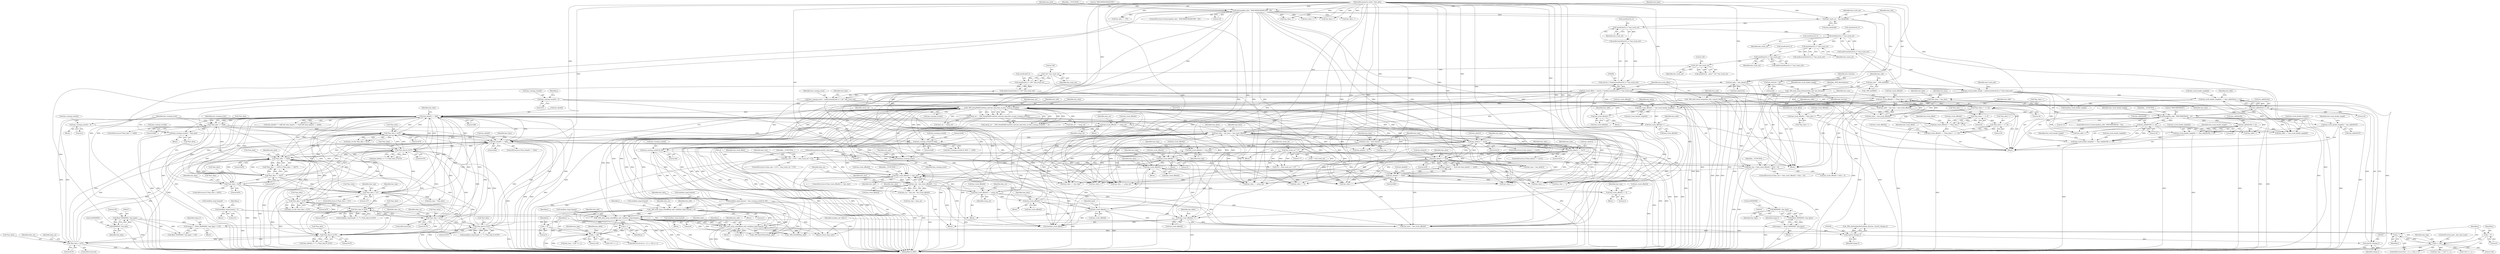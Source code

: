 digraph "0_wildmidi_660b513d99bced8783a4a5984ac2f742c74ebbdd@API" {
"1001369" [label="(Call,free(hmi_running_event))"];
"1000863" [label="(Call,_WM_SetupMidiEvent(hmi_mdi,hmi_data,data_siz,hmi_running_event[i]))"];
"1000258" [label="(Call,_WM_midi_setup_tempo(hmi_mdi, (uint32_t)tempo_f))"];
"1000225" [label="(Call,_WM_midi_setup_divisions(hmi_mdi, hmi_division))"];
"1000222" [label="(Call,hmi_mdi = _WM_initMDI())"];
"1000214" [label="(Call,hmi_division = 60)"];
"1000260" [label="(Call,(uint32_t)tempo_f)"];
"1000255" [label="(Call,(uint32_t)tempo_f)"];
"1000233" [label="(Call,tempo_f = (float) (60000000 / hmi_bpm) + 0.5f)"];
"1000236" [label="(Call,(float) (60000000 / hmi_bpm))"];
"1000238" [label="(Call,60000000 / hmi_bpm)"];
"1000209" [label="(Call,hmi_bpm = hmi_data[212])"];
"1000196" [label="(Call,memcmp(hmi_data, \"HMI-MIDISONG061595\", 18))"];
"1000102" [label="(MethodParameterIn,uint8_t *hmi_data)"];
"1000244" [label="(Call,tempo_f = (float) (60000000 / hmi_bpm))"];
"1000246" [label="(Call,(float) (60000000 / hmi_bpm))"];
"1000248" [label="(Call,60000000 / hmi_bpm)"];
"1001144" [label="(Call,_WM_midi_setup_noteoff(hmi_mdi, note[hmi_tmp].channel, j, 0))"];
"1001006" [label="(Call,note[hmi_tmp].channel = hmi_running_event[i] & 0xf)"];
"1001012" [label="(Call,hmi_running_event[i] & 0xf)"];
"1000302" [label="(Call,hmi_running_event = malloc(sizeof(uint8_t) * 128 * hmi_track_cnt))"];
"1000304" [label="(Call,malloc(sizeof(uint8_t) * 128 * hmi_track_cnt))"];
"1000305" [label="(Call,sizeof(uint8_t) * 128 * hmi_track_cnt)"];
"1000308" [label="(Call,128 * hmi_track_cnt)"];
"1000299" [label="(Call,128 * hmi_track_cnt)"];
"1000289" [label="(Call,sizeof(uint32_t) * hmi_track_cnt)"];
"1000282" [label="(Call,sizeof(uint32_t) * hmi_track_cnt)"];
"1000275" [label="(Call,sizeof(uint32_t) * hmi_track_cnt)"];
"1000268" [label="(Call,sizeof(uint32_t) * hmi_track_cnt)"];
"1000217" [label="(Call,hmi_track_cnt = hmi_data[228])"];
"1000977" [label="(Call,hmi_running_event[i] & 0xf0)"];
"1000951" [label="(Call,hmi_running_event[i] = 0)"];
"1000969" [label="(Call,hmi_running_event[i] = *hmi_data)"];
"1000964" [label="(Call,*hmi_data >= 0x80)"];
"1000875" [label="(Call,hmi_data[0] == 0xff)"];
"1001169" [label="(Call,*hmi_data > 0x7f)"];
"1000779" [label="(Call,hmi_data[0] == 0xfe)"];
"1001104" [label="(Call,*hmi_data & 0x7F)"];
"1000985" [label="(Call,*hmi_data > 127)"];
"1000942" [label="(Call,*hmi_data == 0xF0)"];
"1001227" [label="(Call,*hmi_data & 0x7F)"];
"1000946" [label="(Call,*hmi_data == 0xF7)"];
"1000958" [label="(Call,*hmi_data < 0xF0)"];
"1001075" [label="(Call,*hmi_data > 0x7F)"];
"1001063" [label="(Call,*hmi_data & 0x7F)"];
"1001038" [label="(Call,*hmi_data > 0x7f)"];
"1001202" [label="(Call,*hmi_data > 0x7F)"];
"1001190" [label="(Call,*hmi_data & 0x7F)"];
"1000745" [label="(Call,hmi_data = hmi_base + hmi_track_offset[i])"];
"1000110" [label="(Call,*hmi_base = hmi_data)"];
"1001198" [label="(Call,hmi_track_offset[i]++)"];
"1000263" [label="(Call,hmi_track_offset = (uint32_t *)malloc(sizeof(uint32_t) * hmi_track_cnt))"];
"1000265" [label="(Call,(uint32_t *)malloc(sizeof(uint32_t) * hmi_track_cnt))"];
"1000267" [label="(Call,malloc(sizeof(uint32_t) * hmi_track_cnt))"];
"1001158" [label="(Call,hmi_track_offset[i] += setup_ret)"];
"1000861" [label="(Call,setup_ret = _WM_SetupMidiEvent(hmi_mdi,hmi_data,data_siz,hmi_running_event[i]))"];
"1000773" [label="(Call,hmi_size - hmi_track_offset[i])"];
"1000758" [label="(Call,hmi_track_offset[i] >= hmi_size)"];
"1001020" [label="(Call,hmi_track_offset[i] += setup_ret)"];
"1000518" [label="(Call,hmi_track_offset[i]++)"];
"1000460" [label="(Call,hmi_track_offset[i] += hmi_track_header_length[i])"];
"1000272" [label="(Call,hmi_track_header_length = malloc(sizeof(uint32_t) * hmi_track_cnt))"];
"1000274" [label="(Call,malloc(sizeof(uint32_t) * hmi_track_cnt))"];
"1000446" [label="(Call,hmi_track_header_length[i] += (hmi_addr[0x5a] << 24))"];
"1000450" [label="(Call,hmi_addr[0x5a] << 24)"];
"1000409" [label="(Call,memcmp(hmi_addr, \"HMI-MIDITRACK\", 13))"];
"1000441" [label="(Call,hmi_addr[0x59] << 16)"];
"1000401" [label="(Call,hmi_addr = hmi_base + hmi_track_offset[i])"];
"1000374" [label="(Call,hmi_track_offset[i] += (*hmi_data++ << 24))"];
"1000378" [label="(Call,*hmi_data++ << 24)"];
"1000369" [label="(Call,*hmi_data++ << 16)"];
"1000360" [label="(Call,*hmi_data++ << 8)"];
"1000365" [label="(Call,hmi_track_offset[i] += (*hmi_data++ << 16))"];
"1000356" [label="(Call,hmi_track_offset[i] += (*hmi_data++ << 8))"];
"1000349" [label="(Call,hmi_track_offset[i] = *hmi_data++)"];
"1000432" [label="(Call,hmi_addr[0x58] << 8)"];
"1000437" [label="(Call,hmi_track_header_length[i] += (hmi_addr[0x59] << 16))"];
"1000428" [label="(Call,hmi_track_header_length[i] += (hmi_addr[0x58] << 8))"];
"1000421" [label="(Call,hmi_track_header_length[i] = hmi_addr[0x57])"];
"1000496" [label="(Call,hmi_track_offset[i]++)"];
"1001235" [label="(Call,hmi_track_offset[i]++)"];
"1001112" [label="(Call,hmi_track_offset[i]++)"];
"1001071" [label="(Call,hmi_track_offset[i]++)"];
"1000837" [label="(Call,hmi_track_offset[i] += 4)"];
"1000802" [label="(Call,hmi_track_offset[i] += hmi_tmp)"];
"1000792" [label="(Call,hmi_tmp = (hmi_data[4] + 5))"];
"1000821" [label="(Call,hmi_track_offset[i] += 4)"];
"1000318" [label="(Call,hmi_size < (370 + (hmi_track_cnt * 17)))"];
"1000103" [label="(MethodParameterIn,uint32_t hmi_size)"];
"1000322" [label="(Call,hmi_track_cnt * 17)"];
"1000384" [label="(Call,hmi_size < (hmi_track_offset[i] + 0x5a + 4))"];
"1000648" [label="(Call,j < 128)"];
"1000645" [label="(Call,j = 0)"];
"1000651" [label="(Call,j++)"];
"1000703" [label="(Call,_WM_midi_setup_noteoff(hmi_mdi, note[hmi_tmp].channel, j, 0))"];
"1000923" [label="(Call,_WM_midi_setup_noteoff(hmi_mdi, note[hmi_tmp].channel, j, 0))"];
"1000570" [label="(Call,note[hmi_tmp].channel = 0)"];
"1000903" [label="(Call,j < 128)"];
"1000906" [label="(Call,j++)"];
"1000900" [label="(Call,j = 0)"];
"1000886" [label="(Call,hmi_data[2] == 0x00)"];
"1000786" [label="(Call,hmi_data[1] == 0x10)"];
"1000881" [label="(Call,hmi_data[1] == 0x2f)"];
"1000812" [label="(Call,hmi_data[1] == 0x15)"];
"1000771" [label="(Call,data_siz = hmi_size - hmi_track_offset[i])"];
"1000541" [label="(Call,hmi_running_event[i] = 0)"];
"1000943" [label="(Call,*hmi_data)"];
"1000791" [label="(Block,)"];
"1000195" [label="(ControlStructure,if (memcmp(hmi_data, \"HMI-MIDISONG061595\", 18)))"];
"1000217" [label="(Call,hmi_track_cnt = hmi_data[228])"];
"1000369" [label="(Call,*hmi_data++ << 16)"];
"1000429" [label="(Call,hmi_track_header_length[i])"];
"1000794" [label="(Call,hmi_data[4] + 5)"];
"1000373" [label="(Literal,16)"];
"1000714" [label="(Identifier,hmi_delta)"];
"1001227" [label="(Call,*hmi_data & 0x7F)"];
"1000395" [label="(Identifier,__FUNCTION__)"];
"1000497" [label="(Call,hmi_track_offset[i])"];
"1000240" [label="(Identifier,hmi_bpm)"];
"1000219" [label="(Call,hmi_data[228])"];
"1001067" [label="(Call,hmi_data++)"];
"1000374" [label="(Call,hmi_track_offset[i] += (*hmi_data++ << 24))"];
"1000276" [label="(Call,sizeof(uint32_t))"];
"1000986" [label="(Call,*hmi_data)"];
"1000290" [label="(Call,sizeof(uint32_t))"];
"1001007" [label="(Call,note[hmi_tmp].channel)"];
"1000386" [label="(Call,hmi_track_offset[i] + 0x5a + 4)"];
"1000883" [label="(Identifier,hmi_data)"];
"1000988" [label="(Literal,127)"];
"1000384" [label="(Call,hmi_size < (hmi_track_offset[i] + 0x5a + 4))"];
"1000981" [label="(Literal,0xf0)"];
"1000103" [label="(MethodParameterIn,uint32_t hmi_size)"];
"1000949" [label="(Literal,0xF7)"];
"1000811" [label="(ControlStructure,if (hmi_data[1] == 0x15))"];
"1000464" [label="(Call,hmi_track_header_length[i])"];
"1000447" [label="(Call,hmi_track_header_length[i])"];
"1000860" [label="(Call,(setup_ret = _WM_SetupMidiEvent(hmi_mdi,hmi_data,data_siz,hmi_running_event[i])) == 0)"];
"1000523" [label="(Identifier,hmi_addr)"];
"1000236" [label="(Call,(float) (60000000 / hmi_bpm))"];
"1000296" [label="(Call,sizeof(struct _note) * 128 * hmi_track_cnt)"];
"1000888" [label="(Identifier,hmi_data)"];
"1000211" [label="(Call,hmi_data[212])"];
"1000323" [label="(Identifier,hmi_track_cnt)"];
"1001199" [label="(Call,hmi_track_offset[i])"];
"1000353" [label="(Call,*hmi_data++)"];
"1000704" [label="(Identifier,hmi_mdi)"];
"1000806" [label="(Identifier,hmi_tmp)"];
"1000383" [label="(ControlStructure,if (hmi_size < (hmi_track_offset[i] + 0x5a + 4)))"];
"1001018" [label="(Identifier,hmi_data)"];
"1000358" [label="(Identifier,hmi_track_offset)"];
"1001072" [label="(Call,hmi_track_offset[i])"];
"1000802" [label="(Call,hmi_track_offset[i] += hmi_tmp)"];
"1001228" [label="(Call,*hmi_data)"];
"1000222" [label="(Call,hmi_mdi = _WM_initMDI())"];
"1001203" [label="(Call,*hmi_data)"];
"1000370" [label="(Call,*hmi_data++)"];
"1000786" [label="(Call,hmi_data[1] == 0x10)"];
"1000983" [label="(Block,)"];
"1000821" [label="(Call,hmi_track_offset[i] += 4)"];
"1000376" [label="(Identifier,hmi_track_offset)"];
"1000649" [label="(Identifier,j)"];
"1000787" [label="(Call,hmi_data[1])"];
"1000502" [label="(Identifier,hmi_addr)"];
"1000268" [label="(Call,sizeof(uint32_t) * hmi_track_cnt)"];
"1000924" [label="(Identifier,hmi_mdi)"];
"1000234" [label="(Identifier,tempo_f)"];
"1000249" [label="(Literal,60000000)"];
"1000904" [label="(Identifier,j)"];
"1000837" [label="(Call,hmi_track_offset[i] += 4)"];
"1000233" [label="(Call,tempo_f = (float) (60000000 / hmi_bpm) + 0.5f)"];
"1000241" [label="(Literal,0.5f)"];
"1001151" [label="(Identifier,j)"];
"1001370" [label="(Identifier,hmi_running_event)"];
"1001064" [label="(Call,*hmi_data)"];
"1000252" [label="(Identifier,samples_per_delta_f)"];
"1000411" [label="(Literal,\"HMI-MIDITRACK\")"];
"1001063" [label="(Call,*hmi_data & 0x7F)"];
"1000335" [label="(Identifier,hmi_track_offset)"];
"1000875" [label="(Call,hmi_data[0] == 0xff)"];
"1000957" [label="(ControlStructure,if (*hmi_data < 0xF0))"];
"1001112" [label="(Call,hmi_track_offset[i]++)"];
"1000436" [label="(Literal,8)"];
"1000951" [label="(Call,hmi_running_event[i] = 0)"];
"1000412" [label="(Literal,13)"];
"1000455" [label="(Call,hmi_addr += hmi_track_header_length[i])"];
"1000445" [label="(Literal,16)"];
"1001241" [label="(Identifier,hmi_delta)"];
"1001025" [label="(Call,data_siz -= setup_ret)"];
"1001154" [label="(Block,)"];
"1000282" [label="(Call,sizeof(uint32_t) * hmi_track_cnt)"];
"1000260" [label="(Call,(uint32_t)tempo_f)"];
"1000448" [label="(Identifier,hmi_track_header_length)"];
"1000245" [label="(Identifier,tempo_f)"];
"1001159" [label="(Call,hmi_track_offset[i])"];
"1000982" [label="(Literal,0x90)"];
"1000867" [label="(Call,hmi_running_event[i])"];
"1000216" [label="(Literal,60)"];
"1001096" [label="(Call,(note[hmi_tmp].length << 7) | (*hmi_data & 0x7F))"];
"1000409" [label="(Call,memcmp(hmi_addr, \"HMI-MIDITRACK\", 13))"];
"1000909" [label="(Call,hmi_tmp = (128 * i) + j)"];
"1000311" [label="(Call,hmi_data += 370)"];
"1000998" [label="(Identifier,hmi_tmp)"];
"1000879" [label="(Literal,0xff)"];
"1000239" [label="(Literal,60000000)"];
"1001158" [label="(Call,hmi_track_offset[i] += setup_ret)"];
"1000799" [label="(Call,hmi_data += hmi_tmp)"];
"1001373" [label="(Identifier,hmi_mdi)"];
"1001163" [label="(Call,data_siz -= setup_ret)"];
"1000945" [label="(Literal,0xF0)"];
"1000308" [label="(Call,128 * hmi_track_cnt)"];
"1000882" [label="(Call,hmi_data[1])"];
"1000292" [label="(Identifier,hmi_track_cnt)"];
"1000460" [label="(Call,hmi_track_offset[i] += hmi_track_header_length[i])"];
"1000644" [label="(ControlStructure,for (j = 0; j < 128; j++))"];
"1000979" [label="(Identifier,hmi_running_event)"];
"1000759" [label="(Call,hmi_track_offset[i])"];
"1000223" [label="(Identifier,hmi_mdi)"];
"1001107" [label="(Literal,0x7F)"];
"1000652" [label="(Identifier,j)"];
"1000910" [label="(Identifier,hmi_tmp)"];
"1000970" [label="(Call,hmi_running_event[i])"];
"1000744" [label="(Block,)"];
"1001113" [label="(Call,hmi_track_offset[i])"];
"1000834" [label="(Call,hmi_data += 4)"];
"1000218" [label="(Identifier,hmi_track_cnt)"];
"1001205" [label="(Literal,0x7F)"];
"1000793" [label="(Identifier,hmi_tmp)"];
"1000788" [label="(Identifier,hmi_data)"];
"1000425" [label="(Call,hmi_addr[0x57])"];
"1000784" [label="(Block,)"];
"1000807" [label="(Call,hmi_tmp += 4)"];
"1000861" [label="(Call,setup_ret = _WM_SetupMidiEvent(hmi_mdi,hmi_data,data_siz,hmi_running_event[i]))"];
"1001108" [label="(Call,hmi_data++)"];
"1000375" [label="(Call,hmi_track_offset[i])"];
"1000300" [label="(Literal,128)"];
"1000969" [label="(Call,hmi_running_event[i] = *hmi_data)"];
"1000923" [label="(Call,_WM_midi_setup_noteoff(hmi_mdi, note[hmi_tmp].channel, j, 0))"];
"1000843" [label="(Call,hmi_tmp > data_siz)"];
"1000925" [label="(Call,note[hmi_tmp].channel)"];
"1001012" [label="(Call,hmi_running_event[i] & 0xf)"];
"1000647" [label="(Literal,0)"];
"1000832" [label="(Identifier,hmi_tmp)"];
"1000441" [label="(Call,hmi_addr[0x59] << 16)"];
"1000747" [label="(Call,hmi_base + hmi_track_offset[i])"];
"1000367" [label="(Identifier,hmi_track_offset)"];
"1001143" [label="(Block,)"];
"1000225" [label="(Call,_WM_midi_setup_divisions(hmi_mdi, hmi_division))"];
"1000775" [label="(Call,hmi_track_offset[i])"];
"1000433" [label="(Call,hmi_addr[0x58])"];
"1001204" [label="(Identifier,hmi_data)"];
"1000906" [label="(Call,j++)"];
"1001104" [label="(Call,*hmi_data & 0x7F)"];
"1000348" [label="(Block,)"];
"1000288" [label="(Call,malloc(sizeof(uint32_t) * hmi_track_cnt))"];
"1000900" [label="(Call,j = 0)"];
"1000250" [label="(Identifier,hmi_bpm)"];
"1000745" [label="(Call,hmi_data = hmi_base + hmi_track_offset[i])"];
"1000382" [label="(Literal,24)"];
"1001066" [label="(Literal,0x7F)"];
"1000931" [label="(Literal,0)"];
"1000710" [label="(Identifier,j)"];
"1000780" [label="(Call,hmi_data[0])"];
"1000102" [label="(MethodParameterIn,uint8_t *hmi_data)"];
"1000977" [label="(Call,hmi_running_event[i] & 0xf0)"];
"1000907" [label="(Identifier,j)"];
"1000990" [label="(Call,hmi_tmp = hmi_data[1])"];
"1000985" [label="(Call,*hmi_data > 127)"];
"1000966" [label="(Identifier,hmi_data)"];
"1000870" [label="(Literal,0)"];
"1000301" [label="(Identifier,hmi_track_cnt)"];
"1000803" [label="(Call,hmi_track_offset[i])"];
"1000541" [label="(Call,hmi_running_event[i] = 0)"];
"1000955" [label="(Literal,0)"];
"1000257" [label="(Identifier,tempo_f)"];
"1000825" [label="(Literal,4)"];
"1000265" [label="(Call,(uint32_t *)malloc(sizeof(uint32_t) * hmi_track_cnt))"];
"1000243" [label="(Block,)"];
"1001075" [label="(Call,*hmi_data > 0x7F)"];
"1000922" [label="(Block,)"];
"1000997" [label="(Call,hmi_tmp = *hmi_data)"];
"1000439" [label="(Identifier,hmi_track_header_length)"];
"1000116" [label="(Identifier,hmi_bpm)"];
"1000864" [label="(Identifier,hmi_mdi)"];
"1000356" [label="(Call,hmi_track_offset[i] += (*hmi_data++ << 8))"];
"1001190" [label="(Call,*hmi_data & 0x7F)"];
"1001235" [label="(Call,hmi_track_offset[i]++)"];
"1000319" [label="(Identifier,hmi_size)"];
"1001172" [label="(Literal,0x7f)"];
"1001021" [label="(Call,hmi_track_offset[i])"];
"1000844" [label="(Identifier,hmi_tmp)"];
"1000343" [label="(Call,i < hmi_track_cnt)"];
"1000703" [label="(Call,_WM_midi_setup_noteoff(hmi_mdi, note[hmi_tmp].channel, j, 0))"];
"1000645" [label="(Call,j = 0)"];
"1000781" [label="(Identifier,hmi_data)"];
"1000210" [label="(Identifier,hmi_bpm)"];
"1000519" [label="(Call,hmi_track_offset[i])"];
"1001194" [label="(Call,hmi_data++)"];
"1000421" [label="(Call,hmi_track_header_length[i] = hmi_addr[0x57])"];
"1001071" [label="(Call,hmi_track_offset[i]++)"];
"1000403" [label="(Call,hmi_base + hmi_track_offset[i])"];
"1001193" [label="(Literal,0x7F)"];
"1000702" [label="(Block,)"];
"1000112" [label="(Identifier,hmi_data)"];
"1000650" [label="(Literal,128)"];
"1000196" [label="(Call,memcmp(hmi_data, \"HMI-MIDISONG061595\", 18))"];
"1001105" [label="(Call,*hmi_data)"];
"1000360" [label="(Call,*hmi_data++ << 8)"];
"1000778" [label="(ControlStructure,if (hmi_data[0] == 0xfe))"];
"1000757" [label="(ControlStructure,if (hmi_track_offset[i] >= hmi_size))"];
"1000545" [label="(Literal,0)"];
"1000378" [label="(Call,*hmi_data++ << 24)"];
"1000976" [label="(Call,(hmi_running_event[i] & 0xf0) == 0x90)"];
"1000442" [label="(Call,hmi_addr[0x59])"];
"1001356" [label="(Call,_WM_ResetToStart(hmi_mdi))"];
"1001169" [label="(Call,*hmi_data > 0x7f)"];
"1000289" [label="(Call,sizeof(uint32_t) * hmi_track_cnt)"];
"1001039" [label="(Call,*hmi_data)"];
"1001369" [label="(Call,free(hmi_running_event))"];
"1000310" [label="(Identifier,hmi_track_cnt)"];
"1001146" [label="(Call,note[hmi_tmp].channel)"];
"1001144" [label="(Call,_WM_midi_setup_noteoff(hmi_mdi, note[hmi_tmp].channel, j, 0))"];
"1000947" [label="(Call,*hmi_data)"];
"1000771" [label="(Call,data_siz = hmi_size - hmi_track_offset[i])"];
"1000111" [label="(Identifier,hmi_base)"];
"1000862" [label="(Identifier,setup_ret)"];
"1001041" [label="(Literal,0x7f)"];
"1000765" [label="(Identifier,__FUNCTION__)"];
"1000110" [label="(Call,*hmi_base = hmi_data)"];
"1001208" [label="(Identifier,data_siz)"];
"1000785" [label="(ControlStructure,if (hmi_data[1] == 0x10))"];
"1000656" [label="(Call,(128 * i) + j)"];
"1001162" [label="(Identifier,setup_ret)"];
"1000461" [label="(Call,hmi_track_offset[i])"];
"1000422" [label="(Call,hmi_track_header_length[i])"];
"1000779" [label="(Call,hmi_data[0] == 0xfe)"];
"1001026" [label="(Identifier,data_siz)"];
"1000808" [label="(Identifier,hmi_tmp)"];
"1000813" [label="(Call,hmi_data[1])"];
"1000354" [label="(Call,hmi_data++)"];
"1000357" [label="(Call,hmi_track_offset[i])"];
"1000259" [label="(Identifier,hmi_mdi)"];
"1000958" [label="(Call,*hmi_data < 0xF0)"];
"1000646" [label="(Identifier,j)"];
"1000410" [label="(Identifier,hmi_addr)"];
"1000281" [label="(Call,malloc(sizeof(uint32_t) * hmi_track_cnt))"];
"1000555" [label="(Block,)"];
"1001081" [label="(Identifier,data_siz)"];
"1001076" [label="(Call,*hmi_data)"];
"1000273" [label="(Identifier,hmi_track_header_length)"];
"1000964" [label="(Call,*hmi_data >= 0x80)"];
"1000423" [label="(Identifier,hmi_track_header_length)"];
"1000800" [label="(Identifier,hmi_data)"];
"1001202" [label="(Call,*hmi_data > 0x7F)"];
"1000841" [label="(Literal,4)"];
"1000963" [label="(ControlStructure,if (*hmi_data >= 0x80))"];
"1000548" [label="(Identifier,j)"];
"1001167" [label="(Call,data_siz && *hmi_data > 0x7f)"];
"1000902" [label="(Literal,0)"];
"1000361" [label="(Call,*hmi_data++)"];
"1001020" [label="(Call,hmi_track_offset[i] += setup_ret)"];
"1001168" [label="(Identifier,data_siz)"];
"1001359" [label="(Call,free(hmi_track_offset))"];
"1000366" [label="(Call,hmi_track_offset[i])"];
"1000655" [label="(Identifier,hmi_tmp)"];
"1000939" [label="(ControlStructure,goto _hmi_next_track;)"];
"1000104" [label="(Block,)"];
"1000232" [label="(Block,)"];
"1000238" [label="(Call,60000000 / hmi_bpm)"];
"1000880" [label="(Call,(hmi_data[1] == 0x2f) && (hmi_data[2] == 0x00))"];
"1000255" [label="(Call,(uint32_t)tempo_f)"];
"1000456" [label="(Identifier,hmi_addr)"];
"1000978" [label="(Call,hmi_running_event[i])"];
"1001152" [label="(Literal,0)"];
"1001055" [label="(Call,(note[hmi_tmp].length << 7) | (*hmi_data & 0x7F))"];
"1000886" [label="(Call,hmi_data[2] == 0x00)"];
"1000973" [label="(Call,*hmi_data)"];
"1000274" [label="(Call,malloc(sizeof(uint32_t) * hmi_track_cnt))"];
"1000446" [label="(Call,hmi_track_header_length[i] += (hmi_addr[0x5a] << 24))"];
"1000402" [label="(Identifier,hmi_addr)"];
"1001013" [label="(Call,hmi_running_event[i])"];
"1000322" [label="(Call,hmi_track_cnt * 17)"];
"1000816" [label="(Literal,0x15)"];
"1000209" [label="(Call,hmi_bpm = hmi_data[212])"];
"1000235" [label="(Call,(float) (60000000 / hmi_bpm) + 0.5f)"];
"1000262" [label="(Identifier,tempo_f)"];
"1000946" [label="(Call,*hmi_data == 0xF7)"];
"1000215" [label="(Identifier,hmi_division)"];
"1000198" [label="(Literal,\"HMI-MIDISONG061595\")"];
"1000876" [label="(Call,hmi_data[0])"];
"1000984" [label="(ControlStructure,if (*hmi_data > 127))"];
"1000230" [label="(Identifier,_WM_MixerOptions)"];
"1000349" [label="(Call,hmi_track_offset[i] = *hmi_data++)"];
"1000469" [label="(Identifier,hmi_delta)"];
"1001036" [label="(Call,data_siz && *hmi_data > 0x7f)"];
"1000817" [label="(Block,)"];
"1000269" [label="(Call,sizeof(uint32_t))"];
"1000438" [label="(Call,hmi_track_header_length[i])"];
"1000814" [label="(Identifier,hmi_data)"];
"1000772" [label="(Identifier,data_siz)"];
"1000275" [label="(Call,sizeof(uint32_t) * hmi_track_cnt)"];
"1001155" [label="(Call,hmi_data += setup_ret)"];
"1000651" [label="(Call,j++)"];
"1000224" [label="(Call,_WM_initMDI())"];
"1000271" [label="(Identifier,hmi_track_cnt)"];
"1000950" [label="(Block,)"];
"1001174" [label="(ControlStructure,do)"];
"1001230" [label="(Literal,0x7F)"];
"1000654" [label="(Call,hmi_tmp = (128 * i) + j)"];
"1000792" [label="(Call,hmi_tmp = (hmi_data[4] + 5))"];
"1000885" [label="(Literal,0x2f)"];
"1001164" [label="(Identifier,data_siz)"];
"1000935" [label="(Identifier,note)"];
"1000911" [label="(Call,(128 * i) + j)"];
"1000303" [label="(Identifier,hmi_running_event)"];
"1000304" [label="(Call,malloc(sizeof(uint8_t) * 128 * hmi_track_cnt))"];
"1000283" [label="(Call,sizeof(uint32_t))"];
"1001361" [label="(Call,free(hmi_track_header_length))"];
"1000576" [label="(Literal,0)"];
"1001024" [label="(Identifier,setup_ret)"];
"1000930" [label="(Identifier,j)"];
"1000570" [label="(Call,note[hmi_tmp].channel = 0)"];
"1000227" [label="(Identifier,hmi_division)"];
"1001236" [label="(Call,hmi_track_offset[i])"];
"1000320" [label="(Call,370 + (hmi_track_cnt * 17))"];
"1001375" [label="(Return,return (hmi_mdi);)"];
"1000542" [label="(Call,hmi_running_event[i])"];
"1000905" [label="(Literal,128)"];
"1000819" [label="(Identifier,hmi_data)"];
"1001231" [label="(Call,hmi_data++)"];
"1000967" [label="(Literal,0x80)"];
"1000317" [label="(ControlStructure,if (hmi_size < (370 + (hmi_track_cnt * 17))))"];
"1001184" [label="(Call,(hmi_delta[i] << 7) | (*hmi_data & 0x7F))"];
"1000705" [label="(Call,note[hmi_tmp].channel)"];
"1000305" [label="(Call,sizeof(uint8_t) * 128 * hmi_track_cnt)"];
"1000272" [label="(Call,hmi_track_header_length = malloc(sizeof(uint32_t) * hmi_track_cnt))"];
"1000248" [label="(Call,60000000 / hmi_bpm)"];
"1001145" [label="(Identifier,hmi_mdi)"];
"1000385" [label="(Identifier,hmi_size)"];
"1000350" [label="(Call,hmi_track_offset[i])"];
"1001221" [label="(Call,(hmi_delta[i] << 7) | (*hmi_data & 0x7F))"];
"1001044" [label="(Block,)"];
"1000865" [label="(Identifier,hmi_data)"];
"1000571" [label="(Call,note[hmi_tmp].channel)"];
"1000371" [label="(Call,hmi_data++)"];
"1000941" [label="(Call,(*hmi_data == 0xF0) || (*hmi_data == 0xF7))"];
"1000783" [label="(Literal,0xfe)"];
"1000991" [label="(Identifier,hmi_tmp)"];
"1000773" [label="(Call,hmi_size - hmi_track_offset[i])"];
"1000758" [label="(Call,hmi_track_offset[i] >= hmi_size)"];
"1000401" [label="(Call,hmi_addr = hmi_base + hmi_track_offset[i])"];
"1000451" [label="(Call,hmi_addr[0x5a])"];
"1000253" [label="(Call,_WM_GetSamplesPerTick(hmi_division, (uint32_t)tempo_f))"];
"1000496" [label="(Call,hmi_track_offset[i]++)"];
"1000432" [label="(Call,hmi_addr[0x58] << 8)"];
"1000711" [label="(Literal,0)"];
"1000903" [label="(Call,j < 128)"];
"1000437" [label="(Call,hmi_track_header_length[i] += (hmi_addr[0x59] << 16))"];
"1000838" [label="(Call,hmi_track_offset[i])"];
"1000299" [label="(Call,128 * hmi_track_cnt)"];
"1001377" [label="(Call,_WM_freeMDI(hmi_mdi))"];
"1000754" [label="(Identifier,hmi_delta)"];
"1000267" [label="(Call,malloc(sizeof(uint32_t) * hmi_track_cnt))"];
"1000971" [label="(Identifier,hmi_running_event)"];
"1000285" [label="(Identifier,hmi_track_cnt)"];
"1000494" [label="(Call,hmi_addr++)"];
"1000881" [label="(Call,hmi_data[1] == 0x2f)"];
"1000827" [label="(Identifier,hmi_tmp)"];
"1000199" [label="(Literal,18)"];
"1001381" [label="(MethodReturn,RET)"];
"1001198" [label="(Call,hmi_track_offset[i]++)"];
"1000863" [label="(Call,_WM_SetupMidiEvent(hmi_mdi,hmi_data,data_siz,hmi_running_event[i]))"];
"1000554" [label="(Identifier,j)"];
"1000774" [label="(Identifier,hmi_size)"];
"1000901" [label="(Identifier,j)"];
"1000430" [label="(Identifier,hmi_track_header_length)"];
"1001078" [label="(Literal,0x7F)"];
"1000415" [label="(Identifier,__FUNCTION__)"];
"1000197" [label="(Identifier,hmi_data)"];
"1000961" [label="(Literal,0xF0)"];
"1001043" [label="(ControlStructure,do)"];
"1000379" [label="(Call,*hmi_data++)"];
"1000479" [label="(Block,)"];
"1000306" [label="(Call,sizeof(uint8_t))"];
"1001047" [label="(Identifier,data_siz)"];
"1000818" [label="(Call,hmi_data += 4)"];
"1000812" [label="(Call,hmi_data[1] == 0x15)"];
"1000280" [label="(Identifier,hmi_track_end)"];
"1001017" [label="(Call,hmi_data += setup_ret)"];
"1000362" [label="(Call,hmi_data++)"];
"1000965" [label="(Call,*hmi_data)"];
"1000327" [label="(Identifier,__FUNCTION__)"];
"1000226" [label="(Identifier,hmi_mdi)"];
"1000746" [label="(Identifier,hmi_data)"];
"1000518" [label="(Call,hmi_track_offset[i]++)"];
"1000408" [label="(ControlStructure,if (memcmp(hmi_addr, \"HMI-MIDITRACK\", 13)))"];
"1001175" [label="(Block,)"];
"1001170" [label="(Call,*hmi_data)"];
"1000454" [label="(Literal,24)"];
"1000244" [label="(Call,tempo_f = (float) (60000000 / hmi_bpm))"];
"1000890" [label="(Literal,0x00)"];
"1000948" [label="(Identifier,hmi_data)"];
"1001006" [label="(Call,note[hmi_tmp].channel = hmi_running_event[i] & 0xf)"];
"1000214" [label="(Call,hmi_division = 60)"];
"1000312" [label="(Identifier,hmi_data)"];
"1000942" [label="(Call,*hmi_data == 0xF0)"];
"1000866" [label="(Identifier,data_siz)"];
"1000246" [label="(Call,(float) (60000000 / hmi_bpm))"];
"1000822" [label="(Call,hmi_track_offset[i])"];
"1000309" [label="(Literal,128)"];
"1000450" [label="(Call,hmi_addr[0x5a] << 24)"];
"1000380" [label="(Call,hmi_data++)"];
"1000318" [label="(Call,hmi_size < (370 + (hmi_track_cnt * 17)))"];
"1000278" [label="(Identifier,hmi_track_cnt)"];
"1000365" [label="(Call,hmi_track_offset[i] += (*hmi_data++ << 16))"];
"1000302" [label="(Call,hmi_running_event = malloc(sizeof(uint8_t) * 128 * hmi_track_cnt))"];
"1001191" [label="(Call,*hmi_data)"];
"1000364" [label="(Literal,8)"];
"1000874" [label="(Call,(hmi_data[0] == 0xff) && (hmi_data[1] == 0x2f) && (hmi_data[2] == 0x00))"];
"1000522" [label="(Call,hmi_addr++)"];
"1000202" [label="(Identifier,__FUNCTION__)"];
"1000968" [label="(Block,)"];
"1000324" [label="(Literal,17)"];
"1001119" [label="(Identifier,note)"];
"1000790" [label="(Literal,0x10)"];
"1001077" [label="(Identifier,hmi_data)"];
"1000264" [label="(Identifier,hmi_track_offset)"];
"1000952" [label="(Call,hmi_running_event[i])"];
"1000428" [label="(Call,hmi_track_header_length[i] += (hmi_addr[0x58] << 8))"];
"1000258" [label="(Call,_WM_midi_setup_tempo(hmi_mdi, (uint32_t)tempo_f))"];
"1000648" [label="(Call,j < 128)"];
"1001016" [label="(Literal,0xf)"];
"1000887" [label="(Call,hmi_data[2])"];
"1001038" [label="(Call,*hmi_data > 0x7f)"];
"1000263" [label="(Call,hmi_track_offset = (uint32_t *)malloc(sizeof(uint32_t) * hmi_track_cnt))"];
"1000899" [label="(ControlStructure,for(j = 0; j < 128; j++))"];
"1000762" [label="(Identifier,hmi_size)"];
"1000959" [label="(Call,*hmi_data)"];
"1001178" [label="(Identifier,data_siz)"];
"1001369" -> "1000104"  [label="AST: "];
"1001369" -> "1001370"  [label="CFG: "];
"1001370" -> "1001369"  [label="AST: "];
"1001373" -> "1001369"  [label="CFG: "];
"1001369" -> "1001381"  [label="DDG: "];
"1000863" -> "1001369"  [label="DDG: "];
"1000302" -> "1001369"  [label="DDG: "];
"1000541" -> "1001369"  [label="DDG: "];
"1001012" -> "1001369"  [label="DDG: "];
"1000977" -> "1001369"  [label="DDG: "];
"1000863" -> "1000861"  [label="AST: "];
"1000863" -> "1000867"  [label="CFG: "];
"1000864" -> "1000863"  [label="AST: "];
"1000865" -> "1000863"  [label="AST: "];
"1000866" -> "1000863"  [label="AST: "];
"1000867" -> "1000863"  [label="AST: "];
"1000861" -> "1000863"  [label="CFG: "];
"1000863" -> "1001381"  [label="DDG: "];
"1000863" -> "1001381"  [label="DDG: "];
"1000863" -> "1001381"  [label="DDG: "];
"1000863" -> "1001381"  [label="DDG: "];
"1000863" -> "1000703"  [label="DDG: "];
"1000863" -> "1000786"  [label="DDG: "];
"1000863" -> "1000860"  [label="DDG: "];
"1000863" -> "1000860"  [label="DDG: "];
"1000863" -> "1000860"  [label="DDG: "];
"1000863" -> "1000860"  [label="DDG: "];
"1000863" -> "1000861"  [label="DDG: "];
"1000863" -> "1000861"  [label="DDG: "];
"1000863" -> "1000861"  [label="DDG: "];
"1000863" -> "1000861"  [label="DDG: "];
"1000258" -> "1000863"  [label="DDG: "];
"1001144" -> "1000863"  [label="DDG: "];
"1000703" -> "1000863"  [label="DDG: "];
"1000923" -> "1000863"  [label="DDG: "];
"1000779" -> "1000863"  [label="DDG: "];
"1000886" -> "1000863"  [label="DDG: "];
"1000745" -> "1000863"  [label="DDG: "];
"1000786" -> "1000863"  [label="DDG: "];
"1000881" -> "1000863"  [label="DDG: "];
"1000812" -> "1000863"  [label="DDG: "];
"1000102" -> "1000863"  [label="DDG: "];
"1000196" -> "1000863"  [label="DDG: "];
"1000771" -> "1000863"  [label="DDG: "];
"1000302" -> "1000863"  [label="DDG: "];
"1000541" -> "1000863"  [label="DDG: "];
"1001012" -> "1000863"  [label="DDG: "];
"1000977" -> "1000863"  [label="DDG: "];
"1000863" -> "1000875"  [label="DDG: "];
"1000863" -> "1000881"  [label="DDG: "];
"1000863" -> "1000886"  [label="DDG: "];
"1000863" -> "1000923"  [label="DDG: "];
"1000863" -> "1000977"  [label="DDG: "];
"1000863" -> "1000990"  [label="DDG: "];
"1000863" -> "1001017"  [label="DDG: "];
"1000863" -> "1001025"  [label="DDG: "];
"1000863" -> "1001067"  [label="DDG: "];
"1000863" -> "1001108"  [label="DDG: "];
"1000863" -> "1001144"  [label="DDG: "];
"1000863" -> "1001155"  [label="DDG: "];
"1000863" -> "1001163"  [label="DDG: "];
"1000863" -> "1001194"  [label="DDG: "];
"1000863" -> "1001231"  [label="DDG: "];
"1000863" -> "1001356"  [label="DDG: "];
"1000863" -> "1001375"  [label="DDG: "];
"1000863" -> "1001377"  [label="DDG: "];
"1000258" -> "1000104"  [label="AST: "];
"1000258" -> "1000260"  [label="CFG: "];
"1000259" -> "1000258"  [label="AST: "];
"1000260" -> "1000258"  [label="AST: "];
"1000264" -> "1000258"  [label="CFG: "];
"1000258" -> "1001381"  [label="DDG: "];
"1000258" -> "1001381"  [label="DDG: "];
"1000258" -> "1001381"  [label="DDG: "];
"1000225" -> "1000258"  [label="DDG: "];
"1000260" -> "1000258"  [label="DDG: "];
"1000258" -> "1000703"  [label="DDG: "];
"1000258" -> "1001356"  [label="DDG: "];
"1000258" -> "1001375"  [label="DDG: "];
"1000258" -> "1001377"  [label="DDG: "];
"1000225" -> "1000104"  [label="AST: "];
"1000225" -> "1000227"  [label="CFG: "];
"1000226" -> "1000225"  [label="AST: "];
"1000227" -> "1000225"  [label="AST: "];
"1000230" -> "1000225"  [label="CFG: "];
"1000225" -> "1001381"  [label="DDG: "];
"1000222" -> "1000225"  [label="DDG: "];
"1000214" -> "1000225"  [label="DDG: "];
"1000225" -> "1000253"  [label="DDG: "];
"1000222" -> "1000104"  [label="AST: "];
"1000222" -> "1000224"  [label="CFG: "];
"1000223" -> "1000222"  [label="AST: "];
"1000224" -> "1000222"  [label="AST: "];
"1000226" -> "1000222"  [label="CFG: "];
"1000222" -> "1001381"  [label="DDG: "];
"1000214" -> "1000104"  [label="AST: "];
"1000214" -> "1000216"  [label="CFG: "];
"1000215" -> "1000214"  [label="AST: "];
"1000216" -> "1000214"  [label="AST: "];
"1000218" -> "1000214"  [label="CFG: "];
"1000260" -> "1000262"  [label="CFG: "];
"1000261" -> "1000260"  [label="AST: "];
"1000262" -> "1000260"  [label="AST: "];
"1000260" -> "1001381"  [label="DDG: "];
"1000255" -> "1000260"  [label="DDG: "];
"1000255" -> "1000253"  [label="AST: "];
"1000255" -> "1000257"  [label="CFG: "];
"1000256" -> "1000255"  [label="AST: "];
"1000257" -> "1000255"  [label="AST: "];
"1000253" -> "1000255"  [label="CFG: "];
"1000255" -> "1000253"  [label="DDG: "];
"1000233" -> "1000255"  [label="DDG: "];
"1000244" -> "1000255"  [label="DDG: "];
"1000233" -> "1000232"  [label="AST: "];
"1000233" -> "1000235"  [label="CFG: "];
"1000234" -> "1000233"  [label="AST: "];
"1000235" -> "1000233"  [label="AST: "];
"1000252" -> "1000233"  [label="CFG: "];
"1000233" -> "1001381"  [label="DDG: "];
"1000236" -> "1000233"  [label="DDG: "];
"1000236" -> "1000235"  [label="AST: "];
"1000236" -> "1000238"  [label="CFG: "];
"1000237" -> "1000236"  [label="AST: "];
"1000238" -> "1000236"  [label="AST: "];
"1000241" -> "1000236"  [label="CFG: "];
"1000236" -> "1001381"  [label="DDG: "];
"1000236" -> "1000235"  [label="DDG: "];
"1000238" -> "1000236"  [label="DDG: "];
"1000238" -> "1000236"  [label="DDG: "];
"1000238" -> "1000240"  [label="CFG: "];
"1000239" -> "1000238"  [label="AST: "];
"1000240" -> "1000238"  [label="AST: "];
"1000238" -> "1001381"  [label="DDG: "];
"1000209" -> "1000238"  [label="DDG: "];
"1000209" -> "1000104"  [label="AST: "];
"1000209" -> "1000211"  [label="CFG: "];
"1000210" -> "1000209"  [label="AST: "];
"1000211" -> "1000209"  [label="AST: "];
"1000215" -> "1000209"  [label="CFG: "];
"1000209" -> "1001381"  [label="DDG: "];
"1000196" -> "1000209"  [label="DDG: "];
"1000102" -> "1000209"  [label="DDG: "];
"1000209" -> "1000248"  [label="DDG: "];
"1000196" -> "1000195"  [label="AST: "];
"1000196" -> "1000199"  [label="CFG: "];
"1000197" -> "1000196"  [label="AST: "];
"1000198" -> "1000196"  [label="AST: "];
"1000199" -> "1000196"  [label="AST: "];
"1000202" -> "1000196"  [label="CFG: "];
"1000210" -> "1000196"  [label="CFG: "];
"1000196" -> "1001381"  [label="DDG: "];
"1000196" -> "1001381"  [label="DDG: "];
"1000102" -> "1000196"  [label="DDG: "];
"1000196" -> "1000217"  [label="DDG: "];
"1000196" -> "1000311"  [label="DDG: "];
"1000196" -> "1000354"  [label="DDG: "];
"1000196" -> "1000362"  [label="DDG: "];
"1000196" -> "1000371"  [label="DDG: "];
"1000196" -> "1000380"  [label="DDG: "];
"1000196" -> "1000799"  [label="DDG: "];
"1000196" -> "1000818"  [label="DDG: "];
"1000196" -> "1000834"  [label="DDG: "];
"1000196" -> "1001017"  [label="DDG: "];
"1000196" -> "1001067"  [label="DDG: "];
"1000196" -> "1001108"  [label="DDG: "];
"1000196" -> "1001155"  [label="DDG: "];
"1000196" -> "1001194"  [label="DDG: "];
"1000196" -> "1001231"  [label="DDG: "];
"1000102" -> "1000101"  [label="AST: "];
"1000102" -> "1001381"  [label="DDG: "];
"1000102" -> "1000110"  [label="DDG: "];
"1000102" -> "1000217"  [label="DDG: "];
"1000102" -> "1000311"  [label="DDG: "];
"1000102" -> "1000354"  [label="DDG: "];
"1000102" -> "1000362"  [label="DDG: "];
"1000102" -> "1000371"  [label="DDG: "];
"1000102" -> "1000380"  [label="DDG: "];
"1000102" -> "1000745"  [label="DDG: "];
"1000102" -> "1000779"  [label="DDG: "];
"1000102" -> "1000786"  [label="DDG: "];
"1000102" -> "1000792"  [label="DDG: "];
"1000102" -> "1000794"  [label="DDG: "];
"1000102" -> "1000799"  [label="DDG: "];
"1000102" -> "1000812"  [label="DDG: "];
"1000102" -> "1000818"  [label="DDG: "];
"1000102" -> "1000834"  [label="DDG: "];
"1000102" -> "1000875"  [label="DDG: "];
"1000102" -> "1000881"  [label="DDG: "];
"1000102" -> "1000886"  [label="DDG: "];
"1000102" -> "1000990"  [label="DDG: "];
"1000102" -> "1001017"  [label="DDG: "];
"1000102" -> "1001067"  [label="DDG: "];
"1000102" -> "1001108"  [label="DDG: "];
"1000102" -> "1001155"  [label="DDG: "];
"1000102" -> "1001194"  [label="DDG: "];
"1000102" -> "1001231"  [label="DDG: "];
"1000244" -> "1000243"  [label="AST: "];
"1000244" -> "1000246"  [label="CFG: "];
"1000245" -> "1000244"  [label="AST: "];
"1000246" -> "1000244"  [label="AST: "];
"1000252" -> "1000244"  [label="CFG: "];
"1000244" -> "1001381"  [label="DDG: "];
"1000246" -> "1000244"  [label="DDG: "];
"1000246" -> "1000248"  [label="CFG: "];
"1000247" -> "1000246"  [label="AST: "];
"1000248" -> "1000246"  [label="AST: "];
"1000246" -> "1001381"  [label="DDG: "];
"1000248" -> "1000246"  [label="DDG: "];
"1000248" -> "1000246"  [label="DDG: "];
"1000248" -> "1000250"  [label="CFG: "];
"1000249" -> "1000248"  [label="AST: "];
"1000250" -> "1000248"  [label="AST: "];
"1000248" -> "1001381"  [label="DDG: "];
"1001144" -> "1001143"  [label="AST: "];
"1001144" -> "1001152"  [label="CFG: "];
"1001145" -> "1001144"  [label="AST: "];
"1001146" -> "1001144"  [label="AST: "];
"1001151" -> "1001144"  [label="AST: "];
"1001152" -> "1001144"  [label="AST: "];
"1001168" -> "1001144"  [label="CFG: "];
"1001144" -> "1001381"  [label="DDG: "];
"1001144" -> "1001381"  [label="DDG: "];
"1001144" -> "1001381"  [label="DDG: "];
"1001144" -> "1001381"  [label="DDG: "];
"1001144" -> "1000703"  [label="DDG: "];
"1001144" -> "1000703"  [label="DDG: "];
"1001144" -> "1000923"  [label="DDG: "];
"1001006" -> "1001144"  [label="DDG: "];
"1000648" -> "1001144"  [label="DDG: "];
"1001144" -> "1001356"  [label="DDG: "];
"1001144" -> "1001375"  [label="DDG: "];
"1001144" -> "1001377"  [label="DDG: "];
"1001006" -> "1000983"  [label="AST: "];
"1001006" -> "1001012"  [label="CFG: "];
"1001007" -> "1001006"  [label="AST: "];
"1001012" -> "1001006"  [label="AST: "];
"1001018" -> "1001006"  [label="CFG: "];
"1001006" -> "1001381"  [label="DDG: "];
"1001006" -> "1001381"  [label="DDG: "];
"1001006" -> "1000703"  [label="DDG: "];
"1001006" -> "1000923"  [label="DDG: "];
"1001012" -> "1001006"  [label="DDG: "];
"1001012" -> "1001006"  [label="DDG: "];
"1001012" -> "1001016"  [label="CFG: "];
"1001013" -> "1001012"  [label="AST: "];
"1001016" -> "1001012"  [label="AST: "];
"1001012" -> "1001381"  [label="DDG: "];
"1000302" -> "1001012"  [label="DDG: "];
"1000977" -> "1001012"  [label="DDG: "];
"1000302" -> "1000104"  [label="AST: "];
"1000302" -> "1000304"  [label="CFG: "];
"1000303" -> "1000302"  [label="AST: "];
"1000304" -> "1000302"  [label="AST: "];
"1000312" -> "1000302"  [label="CFG: "];
"1000302" -> "1001381"  [label="DDG: "];
"1000304" -> "1000302"  [label="DDG: "];
"1000302" -> "1000977"  [label="DDG: "];
"1000304" -> "1000305"  [label="CFG: "];
"1000305" -> "1000304"  [label="AST: "];
"1000304" -> "1001381"  [label="DDG: "];
"1000305" -> "1000304"  [label="DDG: "];
"1000305" -> "1000308"  [label="CFG: "];
"1000306" -> "1000305"  [label="AST: "];
"1000308" -> "1000305"  [label="AST: "];
"1000305" -> "1001381"  [label="DDG: "];
"1000308" -> "1000305"  [label="DDG: "];
"1000308" -> "1000305"  [label="DDG: "];
"1000308" -> "1000310"  [label="CFG: "];
"1000309" -> "1000308"  [label="AST: "];
"1000310" -> "1000308"  [label="AST: "];
"1000299" -> "1000308"  [label="DDG: "];
"1000308" -> "1000322"  [label="DDG: "];
"1000299" -> "1000296"  [label="AST: "];
"1000299" -> "1000301"  [label="CFG: "];
"1000300" -> "1000299"  [label="AST: "];
"1000301" -> "1000299"  [label="AST: "];
"1000296" -> "1000299"  [label="CFG: "];
"1000299" -> "1000296"  [label="DDG: "];
"1000299" -> "1000296"  [label="DDG: "];
"1000289" -> "1000299"  [label="DDG: "];
"1000289" -> "1000288"  [label="AST: "];
"1000289" -> "1000292"  [label="CFG: "];
"1000290" -> "1000289"  [label="AST: "];
"1000292" -> "1000289"  [label="AST: "];
"1000288" -> "1000289"  [label="CFG: "];
"1000289" -> "1000288"  [label="DDG: "];
"1000282" -> "1000289"  [label="DDG: "];
"1000282" -> "1000281"  [label="AST: "];
"1000282" -> "1000285"  [label="CFG: "];
"1000283" -> "1000282"  [label="AST: "];
"1000285" -> "1000282"  [label="AST: "];
"1000281" -> "1000282"  [label="CFG: "];
"1000282" -> "1000281"  [label="DDG: "];
"1000275" -> "1000282"  [label="DDG: "];
"1000275" -> "1000274"  [label="AST: "];
"1000275" -> "1000278"  [label="CFG: "];
"1000276" -> "1000275"  [label="AST: "];
"1000278" -> "1000275"  [label="AST: "];
"1000274" -> "1000275"  [label="CFG: "];
"1000275" -> "1000274"  [label="DDG: "];
"1000268" -> "1000275"  [label="DDG: "];
"1000268" -> "1000267"  [label="AST: "];
"1000268" -> "1000271"  [label="CFG: "];
"1000269" -> "1000268"  [label="AST: "];
"1000271" -> "1000268"  [label="AST: "];
"1000267" -> "1000268"  [label="CFG: "];
"1000268" -> "1000267"  [label="DDG: "];
"1000217" -> "1000268"  [label="DDG: "];
"1000217" -> "1000104"  [label="AST: "];
"1000217" -> "1000219"  [label="CFG: "];
"1000218" -> "1000217"  [label="AST: "];
"1000219" -> "1000217"  [label="AST: "];
"1000223" -> "1000217"  [label="CFG: "];
"1000217" -> "1001381"  [label="DDG: "];
"1000977" -> "1000976"  [label="AST: "];
"1000977" -> "1000981"  [label="CFG: "];
"1000978" -> "1000977"  [label="AST: "];
"1000981" -> "1000977"  [label="AST: "];
"1000982" -> "1000977"  [label="CFG: "];
"1000977" -> "1001381"  [label="DDG: "];
"1000977" -> "1000976"  [label="DDG: "];
"1000977" -> "1000976"  [label="DDG: "];
"1000951" -> "1000977"  [label="DDG: "];
"1000969" -> "1000977"  [label="DDG: "];
"1000951" -> "1000950"  [label="AST: "];
"1000951" -> "1000955"  [label="CFG: "];
"1000952" -> "1000951"  [label="AST: "];
"1000955" -> "1000951"  [label="AST: "];
"1000979" -> "1000951"  [label="CFG: "];
"1000969" -> "1000968"  [label="AST: "];
"1000969" -> "1000973"  [label="CFG: "];
"1000970" -> "1000969"  [label="AST: "];
"1000973" -> "1000969"  [label="AST: "];
"1000979" -> "1000969"  [label="CFG: "];
"1000969" -> "1001381"  [label="DDG: "];
"1000964" -> "1000969"  [label="DDG: "];
"1000875" -> "1000969"  [label="DDG: "];
"1000964" -> "1000963"  [label="AST: "];
"1000964" -> "1000967"  [label="CFG: "];
"1000965" -> "1000964"  [label="AST: "];
"1000967" -> "1000964"  [label="AST: "];
"1000971" -> "1000964"  [label="CFG: "];
"1000979" -> "1000964"  [label="CFG: "];
"1000964" -> "1001381"  [label="DDG: "];
"1000964" -> "1001381"  [label="DDG: "];
"1000964" -> "1000779"  [label="DDG: "];
"1000964" -> "1000875"  [label="DDG: "];
"1000964" -> "1000942"  [label="DDG: "];
"1000875" -> "1000964"  [label="DDG: "];
"1000958" -> "1000964"  [label="DDG: "];
"1000964" -> "1000985"  [label="DDG: "];
"1000964" -> "1001169"  [label="DDG: "];
"1000964" -> "1001190"  [label="DDG: "];
"1000964" -> "1001227"  [label="DDG: "];
"1000875" -> "1000874"  [label="AST: "];
"1000875" -> "1000879"  [label="CFG: "];
"1000876" -> "1000875"  [label="AST: "];
"1000879" -> "1000875"  [label="AST: "];
"1000883" -> "1000875"  [label="CFG: "];
"1000874" -> "1000875"  [label="CFG: "];
"1000875" -> "1001381"  [label="DDG: "];
"1000875" -> "1000779"  [label="DDG: "];
"1000875" -> "1000874"  [label="DDG: "];
"1000875" -> "1000874"  [label="DDG: "];
"1001169" -> "1000875"  [label="DDG: "];
"1001104" -> "1000875"  [label="DDG: "];
"1000942" -> "1000875"  [label="DDG: "];
"1000946" -> "1000875"  [label="DDG: "];
"1000985" -> "1000875"  [label="DDG: "];
"1000958" -> "1000875"  [label="DDG: "];
"1000779" -> "1000875"  [label="DDG: "];
"1001227" -> "1000875"  [label="DDG: "];
"1001075" -> "1000875"  [label="DDG: "];
"1001202" -> "1000875"  [label="DDG: "];
"1001038" -> "1000875"  [label="DDG: "];
"1000875" -> "1000942"  [label="DDG: "];
"1000875" -> "1000946"  [label="DDG: "];
"1000875" -> "1000958"  [label="DDG: "];
"1000875" -> "1000985"  [label="DDG: "];
"1000875" -> "1000997"  [label="DDG: "];
"1000875" -> "1001017"  [label="DDG: "];
"1000875" -> "1001038"  [label="DDG: "];
"1000875" -> "1001063"  [label="DDG: "];
"1000875" -> "1001067"  [label="DDG: "];
"1000875" -> "1001075"  [label="DDG: "];
"1000875" -> "1001104"  [label="DDG: "];
"1000875" -> "1001108"  [label="DDG: "];
"1000875" -> "1001155"  [label="DDG: "];
"1000875" -> "1001169"  [label="DDG: "];
"1000875" -> "1001190"  [label="DDG: "];
"1000875" -> "1001194"  [label="DDG: "];
"1000875" -> "1001202"  [label="DDG: "];
"1000875" -> "1001227"  [label="DDG: "];
"1000875" -> "1001231"  [label="DDG: "];
"1001169" -> "1001167"  [label="AST: "];
"1001169" -> "1001172"  [label="CFG: "];
"1001170" -> "1001169"  [label="AST: "];
"1001172" -> "1001169"  [label="AST: "];
"1001167" -> "1001169"  [label="CFG: "];
"1001169" -> "1001381"  [label="DDG: "];
"1001169" -> "1000779"  [label="DDG: "];
"1001169" -> "1000942"  [label="DDG: "];
"1001169" -> "1001167"  [label="DDG: "];
"1001169" -> "1001167"  [label="DDG: "];
"1000779" -> "1001169"  [label="DDG: "];
"1001104" -> "1001169"  [label="DDG: "];
"1000942" -> "1001169"  [label="DDG: "];
"1001227" -> "1001169"  [label="DDG: "];
"1000946" -> "1001169"  [label="DDG: "];
"1000985" -> "1001169"  [label="DDG: "];
"1000958" -> "1001169"  [label="DDG: "];
"1001075" -> "1001169"  [label="DDG: "];
"1001202" -> "1001169"  [label="DDG: "];
"1001038" -> "1001169"  [label="DDG: "];
"1001169" -> "1001190"  [label="DDG: "];
"1001169" -> "1001227"  [label="DDG: "];
"1000779" -> "1000778"  [label="AST: "];
"1000779" -> "1000783"  [label="CFG: "];
"1000780" -> "1000779"  [label="AST: "];
"1000783" -> "1000779"  [label="AST: "];
"1000788" -> "1000779"  [label="CFG: "];
"1000862" -> "1000779"  [label="CFG: "];
"1000779" -> "1001381"  [label="DDG: "];
"1000779" -> "1001381"  [label="DDG: "];
"1001104" -> "1000779"  [label="DDG: "];
"1000942" -> "1000779"  [label="DDG: "];
"1000745" -> "1000779"  [label="DDG: "];
"1000946" -> "1000779"  [label="DDG: "];
"1000985" -> "1000779"  [label="DDG: "];
"1000958" -> "1000779"  [label="DDG: "];
"1001227" -> "1000779"  [label="DDG: "];
"1001075" -> "1000779"  [label="DDG: "];
"1001202" -> "1000779"  [label="DDG: "];
"1001038" -> "1000779"  [label="DDG: "];
"1000779" -> "1000799"  [label="DDG: "];
"1000779" -> "1000818"  [label="DDG: "];
"1000779" -> "1000834"  [label="DDG: "];
"1000779" -> "1001190"  [label="DDG: "];
"1000779" -> "1001194"  [label="DDG: "];
"1000779" -> "1001202"  [label="DDG: "];
"1000779" -> "1001227"  [label="DDG: "];
"1000779" -> "1001231"  [label="DDG: "];
"1001104" -> "1001096"  [label="AST: "];
"1001104" -> "1001107"  [label="CFG: "];
"1001105" -> "1001104"  [label="AST: "];
"1001107" -> "1001104"  [label="AST: "];
"1001096" -> "1001104"  [label="CFG: "];
"1001104" -> "1001381"  [label="DDG: "];
"1001104" -> "1000942"  [label="DDG: "];
"1001104" -> "1001096"  [label="DDG: "];
"1001104" -> "1001096"  [label="DDG: "];
"1000985" -> "1001104"  [label="DDG: "];
"1001038" -> "1001104"  [label="DDG: "];
"1001075" -> "1001104"  [label="DDG: "];
"1001104" -> "1001190"  [label="DDG: "];
"1001104" -> "1001227"  [label="DDG: "];
"1000985" -> "1000984"  [label="AST: "];
"1000985" -> "1000988"  [label="CFG: "];
"1000986" -> "1000985"  [label="AST: "];
"1000988" -> "1000985"  [label="AST: "];
"1000991" -> "1000985"  [label="CFG: "];
"1000998" -> "1000985"  [label="CFG: "];
"1000985" -> "1001381"  [label="DDG: "];
"1000985" -> "1001381"  [label="DDG: "];
"1000985" -> "1000942"  [label="DDG: "];
"1000942" -> "1000985"  [label="DDG: "];
"1000946" -> "1000985"  [label="DDG: "];
"1000958" -> "1000985"  [label="DDG: "];
"1000985" -> "1000997"  [label="DDG: "];
"1000985" -> "1001038"  [label="DDG: "];
"1000985" -> "1001063"  [label="DDG: "];
"1000985" -> "1001190"  [label="DDG: "];
"1000985" -> "1001227"  [label="DDG: "];
"1000942" -> "1000941"  [label="AST: "];
"1000942" -> "1000945"  [label="CFG: "];
"1000943" -> "1000942"  [label="AST: "];
"1000945" -> "1000942"  [label="AST: "];
"1000948" -> "1000942"  [label="CFG: "];
"1000941" -> "1000942"  [label="CFG: "];
"1000942" -> "1001381"  [label="DDG: "];
"1000942" -> "1000941"  [label="DDG: "];
"1000942" -> "1000941"  [label="DDG: "];
"1001227" -> "1000942"  [label="DDG: "];
"1000946" -> "1000942"  [label="DDG: "];
"1000958" -> "1000942"  [label="DDG: "];
"1001075" -> "1000942"  [label="DDG: "];
"1001202" -> "1000942"  [label="DDG: "];
"1001038" -> "1000942"  [label="DDG: "];
"1000942" -> "1000946"  [label="DDG: "];
"1000942" -> "1000958"  [label="DDG: "];
"1000942" -> "1001190"  [label="DDG: "];
"1000942" -> "1001227"  [label="DDG: "];
"1001227" -> "1001221"  [label="AST: "];
"1001227" -> "1001230"  [label="CFG: "];
"1001228" -> "1001227"  [label="AST: "];
"1001230" -> "1001227"  [label="AST: "];
"1001221" -> "1001227"  [label="CFG: "];
"1001227" -> "1001381"  [label="DDG: "];
"1001227" -> "1001190"  [label="DDG: "];
"1001227" -> "1001221"  [label="DDG: "];
"1001227" -> "1001221"  [label="DDG: "];
"1000946" -> "1001227"  [label="DDG: "];
"1000958" -> "1001227"  [label="DDG: "];
"1001075" -> "1001227"  [label="DDG: "];
"1001202" -> "1001227"  [label="DDG: "];
"1001038" -> "1001227"  [label="DDG: "];
"1000946" -> "1000941"  [label="AST: "];
"1000946" -> "1000949"  [label="CFG: "];
"1000947" -> "1000946"  [label="AST: "];
"1000949" -> "1000946"  [label="AST: "];
"1000941" -> "1000946"  [label="CFG: "];
"1000946" -> "1001381"  [label="DDG: "];
"1000946" -> "1000941"  [label="DDG: "];
"1000946" -> "1000941"  [label="DDG: "];
"1000946" -> "1000958"  [label="DDG: "];
"1000946" -> "1001190"  [label="DDG: "];
"1000958" -> "1000957"  [label="AST: "];
"1000958" -> "1000961"  [label="CFG: "];
"1000959" -> "1000958"  [label="AST: "];
"1000961" -> "1000958"  [label="AST: "];
"1000966" -> "1000958"  [label="CFG: "];
"1000979" -> "1000958"  [label="CFG: "];
"1000958" -> "1001381"  [label="DDG: "];
"1000958" -> "1001381"  [label="DDG: "];
"1000958" -> "1001190"  [label="DDG: "];
"1001075" -> "1001043"  [label="AST: "];
"1001075" -> "1001078"  [label="CFG: "];
"1001076" -> "1001075"  [label="AST: "];
"1001078" -> "1001075"  [label="AST: "];
"1001047" -> "1001075"  [label="CFG: "];
"1001081" -> "1001075"  [label="CFG: "];
"1001075" -> "1001381"  [label="DDG: "];
"1001075" -> "1001381"  [label="DDG: "];
"1001075" -> "1001063"  [label="DDG: "];
"1001063" -> "1001075"  [label="DDG: "];
"1001075" -> "1001190"  [label="DDG: "];
"1001063" -> "1001055"  [label="AST: "];
"1001063" -> "1001066"  [label="CFG: "];
"1001064" -> "1001063"  [label="AST: "];
"1001066" -> "1001063"  [label="AST: "];
"1001055" -> "1001063"  [label="CFG: "];
"1001063" -> "1001055"  [label="DDG: "];
"1001063" -> "1001055"  [label="DDG: "];
"1001038" -> "1001063"  [label="DDG: "];
"1001038" -> "1001036"  [label="AST: "];
"1001038" -> "1001041"  [label="CFG: "];
"1001039" -> "1001038"  [label="AST: "];
"1001041" -> "1001038"  [label="AST: "];
"1001036" -> "1001038"  [label="CFG: "];
"1001038" -> "1001381"  [label="DDG: "];
"1001038" -> "1001036"  [label="DDG: "];
"1001038" -> "1001036"  [label="DDG: "];
"1001038" -> "1001190"  [label="DDG: "];
"1001202" -> "1001174"  [label="AST: "];
"1001202" -> "1001205"  [label="CFG: "];
"1001203" -> "1001202"  [label="AST: "];
"1001205" -> "1001202"  [label="AST: "];
"1001178" -> "1001202"  [label="CFG: "];
"1001208" -> "1001202"  [label="CFG: "];
"1001202" -> "1001381"  [label="DDG: "];
"1001202" -> "1001381"  [label="DDG: "];
"1001202" -> "1001190"  [label="DDG: "];
"1001190" -> "1001202"  [label="DDG: "];
"1001190" -> "1001184"  [label="AST: "];
"1001190" -> "1001193"  [label="CFG: "];
"1001191" -> "1001190"  [label="AST: "];
"1001193" -> "1001190"  [label="AST: "];
"1001184" -> "1001190"  [label="CFG: "];
"1001190" -> "1001184"  [label="DDG: "];
"1001190" -> "1001184"  [label="DDG: "];
"1000745" -> "1000744"  [label="AST: "];
"1000745" -> "1000747"  [label="CFG: "];
"1000746" -> "1000745"  [label="AST: "];
"1000747" -> "1000745"  [label="AST: "];
"1000754" -> "1000745"  [label="CFG: "];
"1000745" -> "1001381"  [label="DDG: "];
"1000745" -> "1001381"  [label="DDG: "];
"1000110" -> "1000745"  [label="DDG: "];
"1001198" -> "1000745"  [label="DDG: "];
"1001020" -> "1000745"  [label="DDG: "];
"1000518" -> "1000745"  [label="DDG: "];
"1001158" -> "1000745"  [label="DDG: "];
"1001235" -> "1000745"  [label="DDG: "];
"1000773" -> "1000745"  [label="DDG: "];
"1001112" -> "1000745"  [label="DDG: "];
"1000837" -> "1000745"  [label="DDG: "];
"1001071" -> "1000745"  [label="DDG: "];
"1000263" -> "1000745"  [label="DDG: "];
"1000745" -> "1000786"  [label="DDG: "];
"1000745" -> "1000792"  [label="DDG: "];
"1000745" -> "1000794"  [label="DDG: "];
"1000745" -> "1000799"  [label="DDG: "];
"1000745" -> "1000812"  [label="DDG: "];
"1000745" -> "1000818"  [label="DDG: "];
"1000745" -> "1000834"  [label="DDG: "];
"1000745" -> "1001017"  [label="DDG: "];
"1000745" -> "1001067"  [label="DDG: "];
"1000745" -> "1001108"  [label="DDG: "];
"1000745" -> "1001155"  [label="DDG: "];
"1000745" -> "1001194"  [label="DDG: "];
"1000745" -> "1001231"  [label="DDG: "];
"1000110" -> "1000104"  [label="AST: "];
"1000110" -> "1000112"  [label="CFG: "];
"1000111" -> "1000110"  [label="AST: "];
"1000112" -> "1000110"  [label="AST: "];
"1000116" -> "1000110"  [label="CFG: "];
"1000110" -> "1001381"  [label="DDG: "];
"1000110" -> "1000401"  [label="DDG: "];
"1000110" -> "1000403"  [label="DDG: "];
"1000110" -> "1000747"  [label="DDG: "];
"1001198" -> "1001175"  [label="AST: "];
"1001198" -> "1001199"  [label="CFG: "];
"1001199" -> "1001198"  [label="AST: "];
"1001204" -> "1001198"  [label="CFG: "];
"1001198" -> "1001381"  [label="DDG: "];
"1001198" -> "1000747"  [label="DDG: "];
"1001198" -> "1000758"  [label="DDG: "];
"1000263" -> "1001198"  [label="DDG: "];
"1001158" -> "1001198"  [label="DDG: "];
"1001112" -> "1001198"  [label="DDG: "];
"1000837" -> "1001198"  [label="DDG: "];
"1001198" -> "1001235"  [label="DDG: "];
"1001198" -> "1001359"  [label="DDG: "];
"1000263" -> "1000104"  [label="AST: "];
"1000263" -> "1000265"  [label="CFG: "];
"1000264" -> "1000263"  [label="AST: "];
"1000265" -> "1000263"  [label="AST: "];
"1000273" -> "1000263"  [label="CFG: "];
"1000263" -> "1001381"  [label="DDG: "];
"1000265" -> "1000263"  [label="DDG: "];
"1000263" -> "1000356"  [label="DDG: "];
"1000263" -> "1000365"  [label="DDG: "];
"1000263" -> "1000374"  [label="DDG: "];
"1000263" -> "1000384"  [label="DDG: "];
"1000263" -> "1000386"  [label="DDG: "];
"1000263" -> "1000401"  [label="DDG: "];
"1000263" -> "1000403"  [label="DDG: "];
"1000263" -> "1000460"  [label="DDG: "];
"1000263" -> "1000496"  [label="DDG: "];
"1000263" -> "1000518"  [label="DDG: "];
"1000263" -> "1000747"  [label="DDG: "];
"1000263" -> "1000758"  [label="DDG: "];
"1000263" -> "1000773"  [label="DDG: "];
"1000263" -> "1000802"  [label="DDG: "];
"1000263" -> "1000821"  [label="DDG: "];
"1000263" -> "1000837"  [label="DDG: "];
"1000263" -> "1001020"  [label="DDG: "];
"1000263" -> "1001071"  [label="DDG: "];
"1000263" -> "1001112"  [label="DDG: "];
"1000263" -> "1001158"  [label="DDG: "];
"1000263" -> "1001235"  [label="DDG: "];
"1000263" -> "1001359"  [label="DDG: "];
"1000265" -> "1000267"  [label="CFG: "];
"1000266" -> "1000265"  [label="AST: "];
"1000267" -> "1000265"  [label="AST: "];
"1000267" -> "1000265"  [label="DDG: "];
"1001158" -> "1001154"  [label="AST: "];
"1001158" -> "1001162"  [label="CFG: "];
"1001159" -> "1001158"  [label="AST: "];
"1001162" -> "1001158"  [label="AST: "];
"1001164" -> "1001158"  [label="CFG: "];
"1001158" -> "1001381"  [label="DDG: "];
"1001158" -> "1000747"  [label="DDG: "];
"1001158" -> "1000758"  [label="DDG: "];
"1000861" -> "1001158"  [label="DDG: "];
"1000773" -> "1001158"  [label="DDG: "];
"1001158" -> "1001235"  [label="DDG: "];
"1001158" -> "1001359"  [label="DDG: "];
"1000861" -> "1000860"  [label="AST: "];
"1000862" -> "1000861"  [label="AST: "];
"1000870" -> "1000861"  [label="CFG: "];
"1000861" -> "1001381"  [label="DDG: "];
"1000861" -> "1001381"  [label="DDG: "];
"1000861" -> "1000860"  [label="DDG: "];
"1000861" -> "1001017"  [label="DDG: "];
"1000861" -> "1001020"  [label="DDG: "];
"1000861" -> "1001025"  [label="DDG: "];
"1000861" -> "1001155"  [label="DDG: "];
"1000861" -> "1001163"  [label="DDG: "];
"1000773" -> "1000771"  [label="AST: "];
"1000773" -> "1000775"  [label="CFG: "];
"1000774" -> "1000773"  [label="AST: "];
"1000775" -> "1000773"  [label="AST: "];
"1000771" -> "1000773"  [label="CFG: "];
"1000773" -> "1001381"  [label="DDG: "];
"1000773" -> "1001381"  [label="DDG: "];
"1000773" -> "1000747"  [label="DDG: "];
"1000773" -> "1000758"  [label="DDG: "];
"1000773" -> "1000758"  [label="DDG: "];
"1000773" -> "1000771"  [label="DDG: "];
"1000773" -> "1000771"  [label="DDG: "];
"1000758" -> "1000773"  [label="DDG: "];
"1000758" -> "1000773"  [label="DDG: "];
"1000103" -> "1000773"  [label="DDG: "];
"1000773" -> "1000802"  [label="DDG: "];
"1000773" -> "1000821"  [label="DDG: "];
"1000773" -> "1000837"  [label="DDG: "];
"1000773" -> "1001020"  [label="DDG: "];
"1000773" -> "1001359"  [label="DDG: "];
"1000758" -> "1000757"  [label="AST: "];
"1000758" -> "1000762"  [label="CFG: "];
"1000759" -> "1000758"  [label="AST: "];
"1000762" -> "1000758"  [label="AST: "];
"1000765" -> "1000758"  [label="CFG: "];
"1000772" -> "1000758"  [label="CFG: "];
"1000758" -> "1001381"  [label="DDG: "];
"1000758" -> "1001381"  [label="DDG: "];
"1000758" -> "1001381"  [label="DDG: "];
"1001020" -> "1000758"  [label="DDG: "];
"1000518" -> "1000758"  [label="DDG: "];
"1001235" -> "1000758"  [label="DDG: "];
"1001112" -> "1000758"  [label="DDG: "];
"1000837" -> "1000758"  [label="DDG: "];
"1001071" -> "1000758"  [label="DDG: "];
"1000318" -> "1000758"  [label="DDG: "];
"1000384" -> "1000758"  [label="DDG: "];
"1000103" -> "1000758"  [label="DDG: "];
"1000758" -> "1001359"  [label="DDG: "];
"1001020" -> "1000983"  [label="AST: "];
"1001020" -> "1001024"  [label="CFG: "];
"1001021" -> "1001020"  [label="AST: "];
"1001024" -> "1001020"  [label="AST: "];
"1001026" -> "1001020"  [label="CFG: "];
"1001020" -> "1001381"  [label="DDG: "];
"1001020" -> "1000747"  [label="DDG: "];
"1001020" -> "1001071"  [label="DDG: "];
"1001020" -> "1001112"  [label="DDG: "];
"1001020" -> "1001359"  [label="DDG: "];
"1000518" -> "1000348"  [label="AST: "];
"1000518" -> "1000519"  [label="CFG: "];
"1000519" -> "1000518"  [label="AST: "];
"1000523" -> "1000518"  [label="CFG: "];
"1000518" -> "1001381"  [label="DDG: "];
"1000460" -> "1000518"  [label="DDG: "];
"1000496" -> "1000518"  [label="DDG: "];
"1000518" -> "1000747"  [label="DDG: "];
"1000518" -> "1001359"  [label="DDG: "];
"1000460" -> "1000348"  [label="AST: "];
"1000460" -> "1000464"  [label="CFG: "];
"1000461" -> "1000460"  [label="AST: "];
"1000464" -> "1000460"  [label="AST: "];
"1000469" -> "1000460"  [label="CFG: "];
"1000460" -> "1001381"  [label="DDG: "];
"1000272" -> "1000460"  [label="DDG: "];
"1000446" -> "1000460"  [label="DDG: "];
"1000374" -> "1000460"  [label="DDG: "];
"1000460" -> "1000496"  [label="DDG: "];
"1000272" -> "1000104"  [label="AST: "];
"1000272" -> "1000274"  [label="CFG: "];
"1000273" -> "1000272"  [label="AST: "];
"1000274" -> "1000272"  [label="AST: "];
"1000280" -> "1000272"  [label="CFG: "];
"1000274" -> "1000272"  [label="DDG: "];
"1000272" -> "1000428"  [label="DDG: "];
"1000272" -> "1000437"  [label="DDG: "];
"1000272" -> "1000446"  [label="DDG: "];
"1000272" -> "1000455"  [label="DDG: "];
"1000272" -> "1001361"  [label="DDG: "];
"1000446" -> "1000348"  [label="AST: "];
"1000446" -> "1000450"  [label="CFG: "];
"1000447" -> "1000446"  [label="AST: "];
"1000450" -> "1000446"  [label="AST: "];
"1000456" -> "1000446"  [label="CFG: "];
"1000446" -> "1001381"  [label="DDG: "];
"1000450" -> "1000446"  [label="DDG: "];
"1000450" -> "1000446"  [label="DDG: "];
"1000437" -> "1000446"  [label="DDG: "];
"1000446" -> "1000455"  [label="DDG: "];
"1000446" -> "1001361"  [label="DDG: "];
"1000450" -> "1000454"  [label="CFG: "];
"1000451" -> "1000450"  [label="AST: "];
"1000454" -> "1000450"  [label="AST: "];
"1000450" -> "1001381"  [label="DDG: "];
"1000450" -> "1000409"  [label="DDG: "];
"1000409" -> "1000450"  [label="DDG: "];
"1000450" -> "1000455"  [label="DDG: "];
"1000450" -> "1000494"  [label="DDG: "];
"1000450" -> "1000522"  [label="DDG: "];
"1000409" -> "1000408"  [label="AST: "];
"1000409" -> "1000412"  [label="CFG: "];
"1000410" -> "1000409"  [label="AST: "];
"1000411" -> "1000409"  [label="AST: "];
"1000412" -> "1000409"  [label="AST: "];
"1000415" -> "1000409"  [label="CFG: "];
"1000423" -> "1000409"  [label="CFG: "];
"1000409" -> "1001381"  [label="DDG: "];
"1000409" -> "1001381"  [label="DDG: "];
"1000441" -> "1000409"  [label="DDG: "];
"1000401" -> "1000409"  [label="DDG: "];
"1000432" -> "1000409"  [label="DDG: "];
"1000409" -> "1000421"  [label="DDG: "];
"1000409" -> "1000432"  [label="DDG: "];
"1000409" -> "1000441"  [label="DDG: "];
"1000409" -> "1000455"  [label="DDG: "];
"1000409" -> "1000494"  [label="DDG: "];
"1000409" -> "1000522"  [label="DDG: "];
"1000441" -> "1000437"  [label="AST: "];
"1000441" -> "1000445"  [label="CFG: "];
"1000442" -> "1000441"  [label="AST: "];
"1000445" -> "1000441"  [label="AST: "];
"1000437" -> "1000441"  [label="CFG: "];
"1000441" -> "1001381"  [label="DDG: "];
"1000441" -> "1000437"  [label="DDG: "];
"1000441" -> "1000437"  [label="DDG: "];
"1000441" -> "1000455"  [label="DDG: "];
"1000441" -> "1000494"  [label="DDG: "];
"1000441" -> "1000522"  [label="DDG: "];
"1000401" -> "1000348"  [label="AST: "];
"1000401" -> "1000403"  [label="CFG: "];
"1000402" -> "1000401"  [label="AST: "];
"1000403" -> "1000401"  [label="AST: "];
"1000410" -> "1000401"  [label="CFG: "];
"1000401" -> "1001381"  [label="DDG: "];
"1000374" -> "1000401"  [label="DDG: "];
"1000374" -> "1000348"  [label="AST: "];
"1000374" -> "1000378"  [label="CFG: "];
"1000375" -> "1000374"  [label="AST: "];
"1000378" -> "1000374"  [label="AST: "];
"1000385" -> "1000374"  [label="CFG: "];
"1000374" -> "1001381"  [label="DDG: "];
"1000378" -> "1000374"  [label="DDG: "];
"1000378" -> "1000374"  [label="DDG: "];
"1000365" -> "1000374"  [label="DDG: "];
"1000374" -> "1000384"  [label="DDG: "];
"1000374" -> "1000386"  [label="DDG: "];
"1000374" -> "1000403"  [label="DDG: "];
"1000374" -> "1001359"  [label="DDG: "];
"1000378" -> "1000382"  [label="CFG: "];
"1000379" -> "1000378"  [label="AST: "];
"1000382" -> "1000378"  [label="AST: "];
"1000378" -> "1001381"  [label="DDG: "];
"1000378" -> "1000349"  [label="DDG: "];
"1000378" -> "1000360"  [label="DDG: "];
"1000369" -> "1000378"  [label="DDG: "];
"1000369" -> "1000365"  [label="AST: "];
"1000369" -> "1000373"  [label="CFG: "];
"1000370" -> "1000369"  [label="AST: "];
"1000373" -> "1000369"  [label="AST: "];
"1000365" -> "1000369"  [label="CFG: "];
"1000369" -> "1000365"  [label="DDG: "];
"1000369" -> "1000365"  [label="DDG: "];
"1000360" -> "1000369"  [label="DDG: "];
"1000360" -> "1000356"  [label="AST: "];
"1000360" -> "1000364"  [label="CFG: "];
"1000361" -> "1000360"  [label="AST: "];
"1000364" -> "1000360"  [label="AST: "];
"1000356" -> "1000360"  [label="CFG: "];
"1000360" -> "1000356"  [label="DDG: "];
"1000360" -> "1000356"  [label="DDG: "];
"1000365" -> "1000348"  [label="AST: "];
"1000366" -> "1000365"  [label="AST: "];
"1000376" -> "1000365"  [label="CFG: "];
"1000365" -> "1001381"  [label="DDG: "];
"1000356" -> "1000365"  [label="DDG: "];
"1000356" -> "1000348"  [label="AST: "];
"1000357" -> "1000356"  [label="AST: "];
"1000367" -> "1000356"  [label="CFG: "];
"1000356" -> "1001381"  [label="DDG: "];
"1000349" -> "1000356"  [label="DDG: "];
"1000349" -> "1000348"  [label="AST: "];
"1000349" -> "1000353"  [label="CFG: "];
"1000350" -> "1000349"  [label="AST: "];
"1000353" -> "1000349"  [label="AST: "];
"1000358" -> "1000349"  [label="CFG: "];
"1000432" -> "1000428"  [label="AST: "];
"1000432" -> "1000436"  [label="CFG: "];
"1000433" -> "1000432"  [label="AST: "];
"1000436" -> "1000432"  [label="AST: "];
"1000428" -> "1000432"  [label="CFG: "];
"1000432" -> "1001381"  [label="DDG: "];
"1000432" -> "1000428"  [label="DDG: "];
"1000432" -> "1000428"  [label="DDG: "];
"1000432" -> "1000455"  [label="DDG: "];
"1000432" -> "1000494"  [label="DDG: "];
"1000432" -> "1000522"  [label="DDG: "];
"1000437" -> "1000348"  [label="AST: "];
"1000438" -> "1000437"  [label="AST: "];
"1000448" -> "1000437"  [label="CFG: "];
"1000437" -> "1001381"  [label="DDG: "];
"1000428" -> "1000437"  [label="DDG: "];
"1000428" -> "1000348"  [label="AST: "];
"1000429" -> "1000428"  [label="AST: "];
"1000439" -> "1000428"  [label="CFG: "];
"1000428" -> "1001381"  [label="DDG: "];
"1000421" -> "1000428"  [label="DDG: "];
"1000421" -> "1000348"  [label="AST: "];
"1000421" -> "1000425"  [label="CFG: "];
"1000422" -> "1000421"  [label="AST: "];
"1000425" -> "1000421"  [label="AST: "];
"1000430" -> "1000421"  [label="CFG: "];
"1000421" -> "1001381"  [label="DDG: "];
"1000496" -> "1000479"  [label="AST: "];
"1000496" -> "1000497"  [label="CFG: "];
"1000497" -> "1000496"  [label="AST: "];
"1000502" -> "1000496"  [label="CFG: "];
"1001235" -> "1000744"  [label="AST: "];
"1001235" -> "1001236"  [label="CFG: "];
"1001236" -> "1001235"  [label="AST: "];
"1001241" -> "1001235"  [label="CFG: "];
"1001235" -> "1001381"  [label="DDG: "];
"1001235" -> "1000747"  [label="DDG: "];
"1001112" -> "1001235"  [label="DDG: "];
"1000837" -> "1001235"  [label="DDG: "];
"1001235" -> "1001359"  [label="DDG: "];
"1001112" -> "1000983"  [label="AST: "];
"1001112" -> "1001113"  [label="CFG: "];
"1001113" -> "1001112"  [label="AST: "];
"1001119" -> "1001112"  [label="CFG: "];
"1001112" -> "1001381"  [label="DDG: "];
"1001112" -> "1000747"  [label="DDG: "];
"1001071" -> "1001112"  [label="DDG: "];
"1001112" -> "1001359"  [label="DDG: "];
"1001071" -> "1001044"  [label="AST: "];
"1001071" -> "1001072"  [label="CFG: "];
"1001072" -> "1001071"  [label="AST: "];
"1001077" -> "1001071"  [label="CFG: "];
"1001071" -> "1001381"  [label="DDG: "];
"1001071" -> "1000747"  [label="DDG: "];
"1001071" -> "1001359"  [label="DDG: "];
"1000837" -> "1000784"  [label="AST: "];
"1000837" -> "1000841"  [label="CFG: "];
"1000838" -> "1000837"  [label="AST: "];
"1000841" -> "1000837"  [label="AST: "];
"1000844" -> "1000837"  [label="CFG: "];
"1000837" -> "1001381"  [label="DDG: "];
"1000837" -> "1000747"  [label="DDG: "];
"1000802" -> "1000837"  [label="DDG: "];
"1000821" -> "1000837"  [label="DDG: "];
"1000837" -> "1001359"  [label="DDG: "];
"1000802" -> "1000791"  [label="AST: "];
"1000802" -> "1000806"  [label="CFG: "];
"1000803" -> "1000802"  [label="AST: "];
"1000806" -> "1000802"  [label="AST: "];
"1000808" -> "1000802"  [label="CFG: "];
"1000792" -> "1000802"  [label="DDG: "];
"1000792" -> "1000791"  [label="AST: "];
"1000792" -> "1000794"  [label="CFG: "];
"1000793" -> "1000792"  [label="AST: "];
"1000794" -> "1000792"  [label="AST: "];
"1000800" -> "1000792"  [label="CFG: "];
"1000792" -> "1001381"  [label="DDG: "];
"1000792" -> "1000799"  [label="DDG: "];
"1000792" -> "1000807"  [label="DDG: "];
"1000821" -> "1000817"  [label="AST: "];
"1000821" -> "1000825"  [label="CFG: "];
"1000822" -> "1000821"  [label="AST: "];
"1000825" -> "1000821"  [label="AST: "];
"1000827" -> "1000821"  [label="CFG: "];
"1000318" -> "1000317"  [label="AST: "];
"1000318" -> "1000320"  [label="CFG: "];
"1000319" -> "1000318"  [label="AST: "];
"1000320" -> "1000318"  [label="AST: "];
"1000327" -> "1000318"  [label="CFG: "];
"1000335" -> "1000318"  [label="CFG: "];
"1000318" -> "1001381"  [label="DDG: "];
"1000318" -> "1001381"  [label="DDG: "];
"1000318" -> "1001381"  [label="DDG: "];
"1000103" -> "1000318"  [label="DDG: "];
"1000322" -> "1000318"  [label="DDG: "];
"1000322" -> "1000318"  [label="DDG: "];
"1000318" -> "1000384"  [label="DDG: "];
"1000103" -> "1000101"  [label="AST: "];
"1000103" -> "1001381"  [label="DDG: "];
"1000103" -> "1000384"  [label="DDG: "];
"1000322" -> "1000320"  [label="AST: "];
"1000322" -> "1000324"  [label="CFG: "];
"1000323" -> "1000322"  [label="AST: "];
"1000324" -> "1000322"  [label="AST: "];
"1000320" -> "1000322"  [label="CFG: "];
"1000322" -> "1001381"  [label="DDG: "];
"1000322" -> "1000320"  [label="DDG: "];
"1000322" -> "1000320"  [label="DDG: "];
"1000322" -> "1000343"  [label="DDG: "];
"1000384" -> "1000383"  [label="AST: "];
"1000384" -> "1000386"  [label="CFG: "];
"1000385" -> "1000384"  [label="AST: "];
"1000386" -> "1000384"  [label="AST: "];
"1000395" -> "1000384"  [label="CFG: "];
"1000402" -> "1000384"  [label="CFG: "];
"1000384" -> "1001381"  [label="DDG: "];
"1000384" -> "1001381"  [label="DDG: "];
"1000384" -> "1001381"  [label="DDG: "];
"1000648" -> "1000644"  [label="AST: "];
"1000648" -> "1000650"  [label="CFG: "];
"1000649" -> "1000648"  [label="AST: "];
"1000650" -> "1000648"  [label="AST: "];
"1000655" -> "1000648"  [label="CFG: "];
"1000714" -> "1000648"  [label="CFG: "];
"1000648" -> "1001381"  [label="DDG: "];
"1000648" -> "1001381"  [label="DDG: "];
"1000645" -> "1000648"  [label="DDG: "];
"1000651" -> "1000648"  [label="DDG: "];
"1000648" -> "1000651"  [label="DDG: "];
"1000648" -> "1000654"  [label="DDG: "];
"1000648" -> "1000656"  [label="DDG: "];
"1000648" -> "1000703"  [label="DDG: "];
"1000645" -> "1000644"  [label="AST: "];
"1000645" -> "1000647"  [label="CFG: "];
"1000646" -> "1000645"  [label="AST: "];
"1000647" -> "1000645"  [label="AST: "];
"1000649" -> "1000645"  [label="CFG: "];
"1000651" -> "1000644"  [label="AST: "];
"1000651" -> "1000652"  [label="CFG: "];
"1000652" -> "1000651"  [label="AST: "];
"1000649" -> "1000651"  [label="CFG: "];
"1000703" -> "1000651"  [label="DDG: "];
"1000703" -> "1000702"  [label="AST: "];
"1000703" -> "1000711"  [label="CFG: "];
"1000704" -> "1000703"  [label="AST: "];
"1000705" -> "1000703"  [label="AST: "];
"1000710" -> "1000703"  [label="AST: "];
"1000711" -> "1000703"  [label="AST: "];
"1000652" -> "1000703"  [label="CFG: "];
"1000703" -> "1001381"  [label="DDG: "];
"1000703" -> "1001381"  [label="DDG: "];
"1000703" -> "1001381"  [label="DDG: "];
"1000923" -> "1000703"  [label="DDG: "];
"1000923" -> "1000703"  [label="DDG: "];
"1000570" -> "1000703"  [label="DDG: "];
"1000703" -> "1000923"  [label="DDG: "];
"1000703" -> "1001356"  [label="DDG: "];
"1000703" -> "1001375"  [label="DDG: "];
"1000703" -> "1001377"  [label="DDG: "];
"1000923" -> "1000922"  [label="AST: "];
"1000923" -> "1000931"  [label="CFG: "];
"1000924" -> "1000923"  [label="AST: "];
"1000925" -> "1000923"  [label="AST: "];
"1000930" -> "1000923"  [label="AST: "];
"1000931" -> "1000923"  [label="AST: "];
"1000935" -> "1000923"  [label="CFG: "];
"1000923" -> "1001381"  [label="DDG: "];
"1000923" -> "1001381"  [label="DDG: "];
"1000923" -> "1001381"  [label="DDG: "];
"1000923" -> "1000906"  [label="DDG: "];
"1000570" -> "1000923"  [label="DDG: "];
"1000903" -> "1000923"  [label="DDG: "];
"1000923" -> "1001356"  [label="DDG: "];
"1000923" -> "1001375"  [label="DDG: "];
"1000923" -> "1001377"  [label="DDG: "];
"1000570" -> "1000555"  [label="AST: "];
"1000570" -> "1000576"  [label="CFG: "];
"1000571" -> "1000570"  [label="AST: "];
"1000576" -> "1000570"  [label="AST: "];
"1000554" -> "1000570"  [label="CFG: "];
"1000570" -> "1001381"  [label="DDG: "];
"1000903" -> "1000899"  [label="AST: "];
"1000903" -> "1000905"  [label="CFG: "];
"1000904" -> "1000903"  [label="AST: "];
"1000905" -> "1000903"  [label="AST: "];
"1000910" -> "1000903"  [label="CFG: "];
"1000939" -> "1000903"  [label="CFG: "];
"1000903" -> "1001381"  [label="DDG: "];
"1000903" -> "1001381"  [label="DDG: "];
"1000906" -> "1000903"  [label="DDG: "];
"1000900" -> "1000903"  [label="DDG: "];
"1000903" -> "1000906"  [label="DDG: "];
"1000903" -> "1000909"  [label="DDG: "];
"1000903" -> "1000911"  [label="DDG: "];
"1000906" -> "1000899"  [label="AST: "];
"1000906" -> "1000907"  [label="CFG: "];
"1000907" -> "1000906"  [label="AST: "];
"1000904" -> "1000906"  [label="CFG: "];
"1000900" -> "1000899"  [label="AST: "];
"1000900" -> "1000902"  [label="CFG: "];
"1000901" -> "1000900"  [label="AST: "];
"1000902" -> "1000900"  [label="AST: "];
"1000904" -> "1000900"  [label="CFG: "];
"1000886" -> "1000880"  [label="AST: "];
"1000886" -> "1000890"  [label="CFG: "];
"1000887" -> "1000886"  [label="AST: "];
"1000890" -> "1000886"  [label="AST: "];
"1000880" -> "1000886"  [label="CFG: "];
"1000886" -> "1001381"  [label="DDG: "];
"1000886" -> "1000799"  [label="DDG: "];
"1000886" -> "1000818"  [label="DDG: "];
"1000886" -> "1000834"  [label="DDG: "];
"1000886" -> "1000880"  [label="DDG: "];
"1000886" -> "1000880"  [label="DDG: "];
"1000886" -> "1001017"  [label="DDG: "];
"1000886" -> "1001067"  [label="DDG: "];
"1000886" -> "1001108"  [label="DDG: "];
"1000886" -> "1001155"  [label="DDG: "];
"1000886" -> "1001194"  [label="DDG: "];
"1000886" -> "1001231"  [label="DDG: "];
"1000786" -> "1000785"  [label="AST: "];
"1000786" -> "1000790"  [label="CFG: "];
"1000787" -> "1000786"  [label="AST: "];
"1000790" -> "1000786"  [label="AST: "];
"1000793" -> "1000786"  [label="CFG: "];
"1000814" -> "1000786"  [label="CFG: "];
"1000786" -> "1001381"  [label="DDG: "];
"1000786" -> "1001381"  [label="DDG: "];
"1000881" -> "1000786"  [label="DDG: "];
"1000812" -> "1000786"  [label="DDG: "];
"1000786" -> "1000799"  [label="DDG: "];
"1000786" -> "1000812"  [label="DDG: "];
"1000786" -> "1000834"  [label="DDG: "];
"1000786" -> "1000881"  [label="DDG: "];
"1000786" -> "1000990"  [label="DDG: "];
"1000786" -> "1001017"  [label="DDG: "];
"1000786" -> "1001067"  [label="DDG: "];
"1000786" -> "1001108"  [label="DDG: "];
"1000786" -> "1001155"  [label="DDG: "];
"1000786" -> "1001194"  [label="DDG: "];
"1000786" -> "1001231"  [label="DDG: "];
"1000881" -> "1000880"  [label="AST: "];
"1000881" -> "1000885"  [label="CFG: "];
"1000882" -> "1000881"  [label="AST: "];
"1000885" -> "1000881"  [label="AST: "];
"1000888" -> "1000881"  [label="CFG: "];
"1000880" -> "1000881"  [label="CFG: "];
"1000881" -> "1001381"  [label="DDG: "];
"1000881" -> "1000880"  [label="DDG: "];
"1000881" -> "1000880"  [label="DDG: "];
"1000812" -> "1000881"  [label="DDG: "];
"1000881" -> "1000990"  [label="DDG: "];
"1000881" -> "1001017"  [label="DDG: "];
"1000881" -> "1001067"  [label="DDG: "];
"1000881" -> "1001108"  [label="DDG: "];
"1000881" -> "1001155"  [label="DDG: "];
"1000881" -> "1001194"  [label="DDG: "];
"1000881" -> "1001231"  [label="DDG: "];
"1000812" -> "1000811"  [label="AST: "];
"1000812" -> "1000816"  [label="CFG: "];
"1000813" -> "1000812"  [label="AST: "];
"1000816" -> "1000812"  [label="AST: "];
"1000819" -> "1000812"  [label="CFG: "];
"1000832" -> "1000812"  [label="CFG: "];
"1000812" -> "1001381"  [label="DDG: "];
"1000812" -> "1001381"  [label="DDG: "];
"1000812" -> "1000818"  [label="DDG: "];
"1000812" -> "1000834"  [label="DDG: "];
"1000812" -> "1000990"  [label="DDG: "];
"1000812" -> "1001017"  [label="DDG: "];
"1000812" -> "1001067"  [label="DDG: "];
"1000812" -> "1001108"  [label="DDG: "];
"1000812" -> "1001155"  [label="DDG: "];
"1000812" -> "1001194"  [label="DDG: "];
"1000812" -> "1001231"  [label="DDG: "];
"1000771" -> "1000744"  [label="AST: "];
"1000772" -> "1000771"  [label="AST: "];
"1000781" -> "1000771"  [label="CFG: "];
"1000771" -> "1001381"  [label="DDG: "];
"1000771" -> "1000843"  [label="DDG: "];
"1000541" -> "1000348"  [label="AST: "];
"1000541" -> "1000545"  [label="CFG: "];
"1000542" -> "1000541"  [label="AST: "];
"1000545" -> "1000541"  [label="AST: "];
"1000548" -> "1000541"  [label="CFG: "];
"1000541" -> "1001381"  [label="DDG: "];
}
